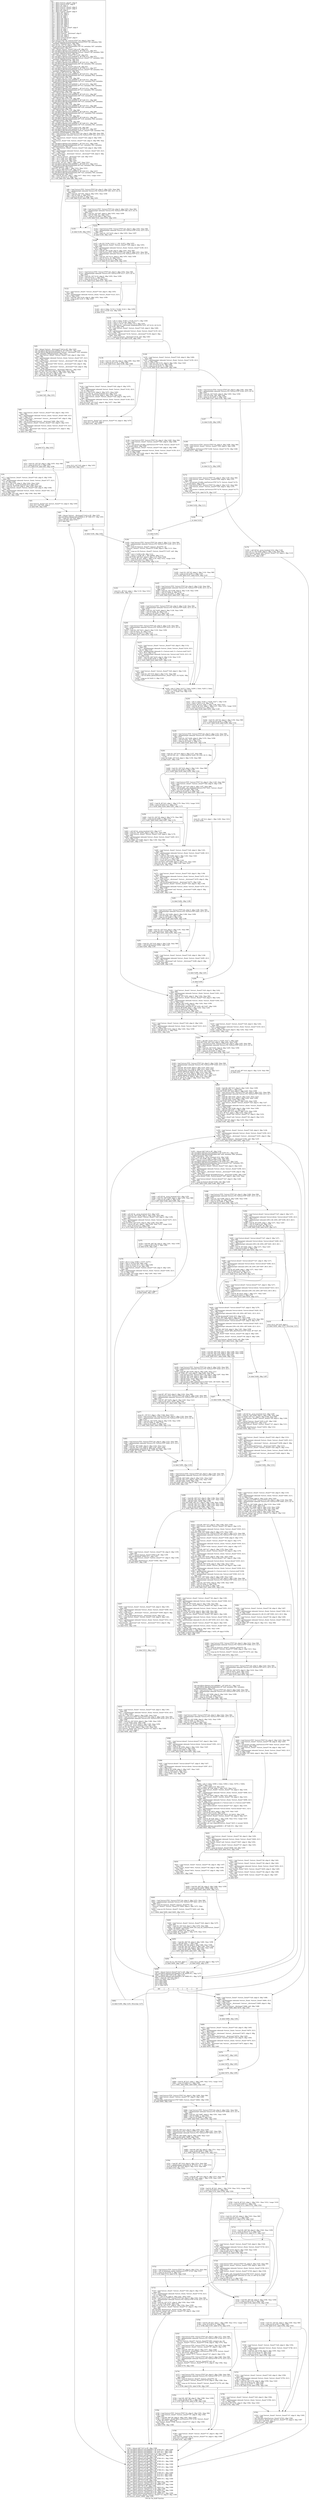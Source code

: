 digraph "CFG for 'fts_build' function" {
	label="CFG for 'fts_build' function";

	Node0x240db00 [shape=record,label="{%2:\l  %3 = alloca %struct._ftsent*, align 8\l  %4 = alloca %struct.FTS*, align 8\l  %5 = alloca i32, align 4\l  %6 = alloca %struct._ftsent*, align 8\l  %7 = alloca %struct._ftsent*, align 8\l  %8 = alloca i64, align 8\l  %9 = alloca %struct._ftsent*, align 8\l  %10 = alloca i8*, align 8\l  %11 = alloca i32, align 4\l  %12 = alloca i8, align 1\l  %13 = alloca i8, align 1\l  %14 = alloca i64, align 8\l  %15 = alloca i64, align 8\l  %16 = alloca i64, align 8\l  %17 = alloca i64, align 8\l  %18 = alloca i8*, align 8\l  %19 = alloca i32, align 4\l  %20 = alloca %struct._ftsent*, align 8\l  %21 = alloca i8, align 1\l  %22 = alloca i8, align 1\l  %23 = alloca i64, align 8\l  %24 = alloca %struct.__dirstream*, align 8\l  %25 = alloca i32, align 4\l  %26 = alloca i64, align 8\l  %27 = alloca %struct.dirent*, align 8\l  %28 = alloca i8, align 1\l  store %struct.FTS* %0, %struct.FTS** %4, align 8, !tbaa !964\l  call void @llvm.dbg.declare(metadata %struct.FTS** %4, metadata !926,\l... metadata !DIExpression()), !dbg !968\l  store i32 %1, i32* %5, align 4, !tbaa !969\l  call void @llvm.dbg.declare(metadata i32* %5, metadata !927, metadata\l... !DIExpression()), !dbg !971\l  %29 = bitcast %struct._ftsent** %6 to i8*, !dbg !972\l  call void @llvm.lifetime.start.p0i8(i64 8, i8* %29) #11, !dbg !972\l  call void @llvm.dbg.declare(metadata %struct._ftsent** %6, metadata !928,\l... metadata !DIExpression()), !dbg !973\l  %30 = bitcast %struct._ftsent** %7 to i8*, !dbg !972\l  call void @llvm.lifetime.start.p0i8(i64 8, i8* %30) #11, !dbg !972\l  call void @llvm.dbg.declare(metadata %struct._ftsent** %7, metadata !929,\l... metadata !DIExpression()), !dbg !974\l  %31 = bitcast i64* %8 to i8*, !dbg !975\l  call void @llvm.lifetime.start.p0i8(i64 8, i8* %31) #11, !dbg !975\l  call void @llvm.dbg.declare(metadata i64* %8, metadata !930, metadata\l... !DIExpression()), !dbg !976\l  %32 = bitcast %struct._ftsent** %9 to i8*, !dbg !977\l  call void @llvm.lifetime.start.p0i8(i64 8, i8* %32) #11, !dbg !977\l  call void @llvm.dbg.declare(metadata %struct._ftsent** %9, metadata !931,\l... metadata !DIExpression()), !dbg !978\l  %33 = bitcast i8** %10 to i8*, !dbg !979\l  call void @llvm.lifetime.start.p0i8(i64 8, i8* %33) #11, !dbg !979\l  call void @llvm.dbg.declare(metadata i8** %10, metadata !932, metadata\l... !DIExpression()), !dbg !980\l  %34 = bitcast i32* %11 to i8*, !dbg !981\l  call void @llvm.lifetime.start.p0i8(i64 4, i8* %34) #11, !dbg !981\l  call void @llvm.dbg.declare(metadata i32* %11, metadata !933, metadata\l... !DIExpression()), !dbg !982\l  call void @llvm.lifetime.start.p0i8(i64 1, i8* %12) #11, !dbg !983\l  call void @llvm.dbg.declare(metadata i8* %12, metadata !934, metadata\l... !DIExpression()), !dbg !984\l  call void @llvm.lifetime.start.p0i8(i64 1, i8* %13) #11, !dbg !985\l  call void @llvm.dbg.declare(metadata i8* %13, metadata !935, metadata\l... !DIExpression()), !dbg !986\l  %35 = bitcast i64* %14 to i8*, !dbg !987\l  call void @llvm.lifetime.start.p0i8(i64 8, i8* %35) #11, !dbg !987\l  call void @llvm.dbg.declare(metadata i64* %14, metadata !936, metadata\l... !DIExpression()), !dbg !988\l  %36 = bitcast i64* %15 to i8*, !dbg !989\l  call void @llvm.lifetime.start.p0i8(i64 8, i8* %36) #11, !dbg !989\l  call void @llvm.dbg.declare(metadata i64* %15, metadata !937, metadata\l... !DIExpression()), !dbg !990\l  %37 = bitcast i64* %16 to i8*, !dbg !989\l  call void @llvm.lifetime.start.p0i8(i64 8, i8* %37) #11, !dbg !989\l  call void @llvm.dbg.declare(metadata i64* %16, metadata !938, metadata\l... !DIExpression()), !dbg !991\l  %38 = bitcast i64* %17 to i8*, !dbg !989\l  call void @llvm.lifetime.start.p0i8(i64 8, i8* %38) #11, !dbg !989\l  call void @llvm.dbg.declare(metadata i64* %17, metadata !939, metadata\l... !DIExpression()), !dbg !992\l  %39 = bitcast i8** %18 to i8*, !dbg !993\l  call void @llvm.lifetime.start.p0i8(i64 8, i8* %39) #11, !dbg !993\l  call void @llvm.dbg.declare(metadata i8** %18, metadata !940, metadata\l... !DIExpression()), !dbg !994\l  %40 = bitcast i32* %19 to i8*, !dbg !995\l  call void @llvm.lifetime.start.p0i8(i64 4, i8* %40) #11, !dbg !995\l  call void @llvm.dbg.declare(metadata i32* %19, metadata !941, metadata\l... !DIExpression()), !dbg !996\l  %41 = bitcast %struct._ftsent** %20 to i8*, !dbg !997\l  call void @llvm.lifetime.start.p0i8(i64 8, i8* %41) #11, !dbg !997\l  call void @llvm.dbg.declare(metadata %struct._ftsent** %20, metadata !942,\l... metadata !DIExpression()), !dbg !998\l  %42 = load %struct.FTS*, %struct.FTS** %4, align 8, !dbg !999, !tbaa !964\l  %43 = getelementptr inbounds %struct.FTS, %struct.FTS* %42, i32 0, i32 0,\l... !dbg !1000\l  %44 = load %struct._ftsent*, %struct._ftsent** %43, align 8, !dbg !1000,\l... !tbaa !1001\l  store %struct._ftsent* %44, %struct._ftsent** %20, align 8, !dbg !998, !tbaa\l... !964\l  call void @llvm.lifetime.start.p0i8(i64 1, i8* %21) #11, !dbg !1006\l  call void @llvm.dbg.declare(metadata i8* %21, metadata !943, metadata\l... !DIExpression()), !dbg !1007\l  %45 = load %struct._ftsent*, %struct._ftsent** %20, align 8, !dbg !1008,\l... !tbaa !964\l  %46 = getelementptr inbounds %struct._ftsent, %struct._ftsent* %45, i32 0,\l... i32 3, !dbg !1009\l  %47 = load %struct.__dirstream*, %struct.__dirstream** %46, align 8, !dbg\l... !1009, !tbaa !964\l  %48 = icmp ne %struct.__dirstream* %47, null, !dbg !1010\l  %49 = xor i1 %48, true, !dbg !1010\l  %50 = xor i1 %49, true, !dbg !1011\l  %51 = zext i1 %50 to i8, !dbg !1007\l  store i8 %51, i8* %21, align 1, !dbg !1007, !tbaa !1012\l  call void @llvm.lifetime.start.p0i8(i64 1, i8* %22) #11, !dbg !1013\l  call void @llvm.dbg.declare(metadata i8* %22, metadata !944, metadata\l... !DIExpression()), !dbg !1014\l  store i8 0, i8* %22, align 1, !dbg !1014, !tbaa !1012\l  %52 = bitcast i64* %23 to i8*, !dbg !1015\l  call void @llvm.lifetime.start.p0i8(i64 8, i8* %52) #11, !dbg !1015\l  call void @llvm.dbg.declare(metadata i64* %23, metadata !945, metadata\l... !DIExpression()), !dbg !1016\l  %53 = load i8, i8* %21, align 1, !dbg !1017, !tbaa !1012, !range !1018\l  %54 = trunc i8 %53 to i1, !dbg !1017\l  br i1 %54, label %55, label %89, !dbg !1019\l|{<s0>T|<s1>F}}"];
	Node0x240db00:s0 -> Node0x240e0a0;
	Node0x240db00:s1 -> Node0x240e3c0;
	Node0x240e0a0 [shape=record,label="{%55:\l\l  %56 = bitcast %struct.__dirstream** %24 to i8*, !dbg !1020\l  call void @llvm.lifetime.start.p0i8(i64 8, i8* %56) #11, !dbg !1020\l  call void @llvm.dbg.declare(metadata %struct.__dirstream** %24, metadata\l... !946, metadata !DIExpression()), !dbg !1021\l  %57 = load %struct._ftsent*, %struct._ftsent** %20, align 8, !dbg !1022,\l... !tbaa !964\l  %58 = getelementptr inbounds %struct._ftsent, %struct._ftsent* %57, i32 0,\l... i32 3, !dbg !1023\l  %59 = load %struct.__dirstream*, %struct.__dirstream** %58, align 8, !dbg\l... !1023, !tbaa !964\l  store %struct.__dirstream* %59, %struct.__dirstream** %24, align 8, !dbg\l... !1021, !tbaa !964\l  %60 = load %struct.__dirstream*, %struct.__dirstream** %24, align 8, !dbg\l... !1024, !tbaa !964\l  %61 = call i32 @dirfd(%struct.__dirstream* %60) #11, !dbg !1025\l  store i32 %61, i32* %19, align 4, !dbg !1026, !tbaa !969\l  %62 = load i32, i32* %19, align 4, !dbg !1027, !tbaa !969\l  %63 = icmp slt i32 %62, 0, !dbg !1029\l  br i1 %63, label %64, label %84, !dbg !1030\l|{<s0>T|<s1>F}}"];
	Node0x240e0a0:s0 -> Node0x240e0f0;
	Node0x240e0a0:s1 -> Node0x240e2d0;
	Node0x240e0f0 [shape=record,label="{%64:\l\l  br label %65, !dbg !1031\l}"];
	Node0x240e0f0 -> Node0x240e140;
	Node0x240e140 [shape=record,label="{%65:\l\l  %66 = load %struct._ftsent*, %struct._ftsent** %20, align 8, !dbg !1033,\l... !tbaa !964\l  %67 = getelementptr inbounds %struct._ftsent, %struct._ftsent* %66, i32 0,\l... i32 3, !dbg !1033\l  %68 = load %struct.__dirstream*, %struct.__dirstream** %67, align 8, !dbg\l... !1033, !tbaa !964\l  %69 = call i32 @closedir(%struct.__dirstream* %68), !dbg !1033\l  %70 = load %struct._ftsent*, %struct._ftsent** %20, align 8, !dbg !1033,\l... !tbaa !964\l  %71 = getelementptr inbounds %struct._ftsent, %struct._ftsent* %70, i32 0,\l... i32 3, !dbg !1033\l  store %struct.__dirstream* null, %struct.__dirstream** %71, align 8, !dbg\l... !1033, !tbaa !964\l  br label %72, !dbg !1033\l}"];
	Node0x240e140 -> Node0x240e190;
	Node0x240e190 [shape=record,label="{%72:\l\l  br label %73, !dbg !1033\l}"];
	Node0x240e190 -> Node0x240e1e0;
	Node0x240e1e0 [shape=record,label="{%73:\l\l  %74 = load i32, i32* %5, align 4, !dbg !1035, !tbaa !969\l  %75 = icmp eq i32 %74, 3, !dbg !1037\l  br i1 %75, label %76, label %83, !dbg !1038\l|{<s0>T|<s1>F}}"];
	Node0x240e1e0:s0 -> Node0x240e230;
	Node0x240e1e0:s1 -> Node0x240e280;
	Node0x240e230 [shape=record,label="{%76:\l\l  %77 = load %struct._ftsent*, %struct._ftsent** %20, align 8, !dbg !1039,\l... !tbaa !964\l  %78 = getelementptr inbounds %struct._ftsent, %struct._ftsent* %77, i32 0,\l... i32 15, !dbg !1041\l  store i16 4, i16* %78, align 8, !dbg !1042, !tbaa !1043\l  %79 = call i32* @__errno_location() #14, !dbg !1045\l  %80 = load i32, i32* %79, align 4, !dbg !1045, !tbaa !969\l  %81 = load %struct._ftsent*, %struct._ftsent** %20, align 8, !dbg !1046,\l... !tbaa !964\l  %82 = getelementptr inbounds %struct._ftsent, %struct._ftsent* %81, i32 0,\l... i32 8, !dbg !1047\l  store i32 %80, i32* %82, align 8, !dbg !1048, !tbaa !969\l  br label %83, !dbg !1049\l}"];
	Node0x240e230 -> Node0x240e280;
	Node0x240e280 [shape=record,label="{%83:\l\l  store %struct._ftsent* null, %struct._ftsent** %3, align 8, !dbg !1050\l  store i32 1, i32* %25, align 4\l  br label %85, !dbg !1050\l}"];
	Node0x240e280 -> Node0x240e320;
	Node0x240e2d0 [shape=record,label="{%84:\l\l  store i32 0, i32* %25, align 4, !dbg !1051\l  br label %85, !dbg !1051\l}"];
	Node0x240e2d0 -> Node0x240e320;
	Node0x240e320 [shape=record,label="{%85:\l\l  %86 = bitcast %struct.__dirstream** %24 to i8*, !dbg !1051\l  call void @llvm.lifetime.end.p0i8(i64 8, i8* %86) #11, !dbg !1051\l  %87 = load i32, i32* %25, align 4\l  switch i32 %87, label %791 [\l    i32 0, label %88\l  ]\l|{<s0>def|<s1>0}}"];
	Node0x240e320:s0 -> Node0x2411110;
	Node0x240e320:s1 -> Node0x240e370;
	Node0x240e370 [shape=record,label="{%88:\l\l  br label %184, !dbg !1052\l}"];
	Node0x240e370 -> Node0x240eaf0;
	Node0x240e3c0 [shape=record,label="{%89:\l\l  %90 = load %struct.FTS*, %struct.FTS** %4, align 8, !dbg !1053, !tbaa !964\l  %91 = getelementptr inbounds %struct.FTS, %struct.FTS* %90, i32 0, i32 10,\l... !dbg !1053\l  %92 = load i32, i32* %91, align 8, !dbg !1053, !tbaa !1056\l  %93 = and i32 %92, 4, !dbg !1053\l  %94 = icmp ne i32 %93, 0, !dbg !1053\l  br i1 %94, label %105, label %95, !dbg !1053\l|{<s0>T|<s1>F}}"];
	Node0x240e3c0:s0 -> Node0x240e4b0;
	Node0x240e3c0:s1 -> Node0x240e410;
	Node0x240e410 [shape=record,label="{%95:\l\l  %96 = load %struct.FTS*, %struct.FTS** %4, align 8, !dbg !1053, !tbaa !964\l  %97 = getelementptr inbounds %struct.FTS, %struct.FTS* %96, i32 0, i32 10,\l... !dbg !1053\l  %98 = load i32, i32* %97, align 8, !dbg !1053, !tbaa !1056\l  %99 = and i32 %98, 512, !dbg !1053\l  %100 = icmp ne i32 %99, 0, !dbg !1053\l  br i1 %100, label %101, label %105, !dbg !1053\l|{<s0>T|<s1>F}}"];
	Node0x240e410:s0 -> Node0x240e460;
	Node0x240e410:s1 -> Node0x240e4b0;
	Node0x240e460 [shape=record,label="{%101:\l\l  %102 = load %struct.FTS*, %struct.FTS** %4, align 8, !dbg !1053, !tbaa !964\l  %103 = getelementptr inbounds %struct.FTS, %struct.FTS* %102, i32 0, i32 6,\l... !dbg !1053\l  %104 = load i32, i32* %103, align 4, !dbg !1053, !tbaa !1057\l  br label %106, !dbg !1053\l}"];
	Node0x240e460 -> Node0x240e500;
	Node0x240e4b0 [shape=record,label="{%105:\l\l  br label %106, !dbg !1053\l}"];
	Node0x240e4b0 -> Node0x240e500;
	Node0x240e500 [shape=record,label="{%106:\l\l  %107 = phi i32 [ %104, %101 ], [ -100, %105 ], !dbg !1053\l  %108 = load %struct._ftsent*, %struct._ftsent** %20, align 8, !dbg !1053,\l... !tbaa !964\l  %109 = getelementptr inbounds %struct._ftsent, %struct._ftsent* %108, i32 0,\l... i32 6, !dbg !1053\l  %110 = load i8*, i8** %109, align 8, !dbg !1053, !tbaa !964\l  %111 = load %struct.FTS*, %struct.FTS** %4, align 8, !dbg !1053, !tbaa !964\l  %112 = getelementptr inbounds %struct.FTS, %struct.FTS* %111, i32 0, i32 10,\l... !dbg !1053\l  %113 = load i32, i32* %112, align 8, !dbg !1053, !tbaa !1056\l  %114 = and i32 %113, 16, !dbg !1053\l  %115 = icmp ne i32 %114, 0, !dbg !1053\l  br i1 %115, label %116, label %130, !dbg !1053\l|{<s0>T|<s1>F}}"];
	Node0x240e500:s0 -> Node0x240e550;
	Node0x240e500:s1 -> Node0x240e640;
	Node0x240e550 [shape=record,label="{%116:\l\l  %117 = load %struct.FTS*, %struct.FTS** %4, align 8, !dbg !1053, !tbaa !964\l  %118 = getelementptr inbounds %struct.FTS, %struct.FTS* %117, i32 0, i32 10,\l... !dbg !1053\l  %119 = load i32, i32* %118, align 8, !dbg !1053, !tbaa !1056\l  %120 = and i32 %119, 1, !dbg !1053\l  %121 = icmp ne i32 %120, 0, !dbg !1053\l  br i1 %121, label %122, label %127, !dbg !1053\l|{<s0>T|<s1>F}}"];
	Node0x240e550:s0 -> Node0x240e5a0;
	Node0x240e550:s1 -> Node0x240e5f0;
	Node0x240e5a0 [shape=record,label="{%122:\l\l  %123 = load %struct._ftsent*, %struct._ftsent** %20, align 8, !dbg !1053,\l... !tbaa !964\l  %124 = getelementptr inbounds %struct._ftsent, %struct._ftsent* %123, i32 0,\l... i32 12, !dbg !1053\l  %125 = load i64, i64* %124, align 8, !dbg !1053, !tbaa !1058\l  %126 = icmp eq i64 %125, 0, !dbg !1053\l  br label %127\l}"];
	Node0x240e5a0 -> Node0x240e5f0;
	Node0x240e5f0 [shape=record,label="{%127:\l\l  %128 = phi i1 [ false, %116 ], [ %126, %122 ], !dbg !1059\l  %129 = xor i1 %128, true, !dbg !1053\l  br label %130\l}"];
	Node0x240e5f0 -> Node0x240e640;
	Node0x240e640 [shape=record,label="{%130:\l\l  %131 = phi i1 [ false, %106 ], [ %129, %127 ], !dbg !1059\l  %132 = zext i1 %131 to i64, !dbg !1053\l  %133 = select i1 %131, i32 131072, i32 0, !dbg !1053\l  %134 = call %struct.__dirstream* @opendirat(i32 %107, i8* %110, i32 %133,\l... i32* %19), !dbg !1053\l  %135 = load %struct._ftsent*, %struct._ftsent** %20, align 8, !dbg !1060,\l... !tbaa !964\l  %136 = getelementptr inbounds %struct._ftsent, %struct._ftsent* %135, i32 0,\l... i32 3, !dbg !1061\l  store %struct.__dirstream* %134, %struct.__dirstream** %136, align 8, !dbg\l... !1062, !tbaa !964\l  %137 = icmp eq %struct.__dirstream* %134, null, !dbg !1063\l  br i1 %137, label %138, label %149, !dbg !1064\l|{<s0>T|<s1>F}}"];
	Node0x240e640:s0 -> Node0x240e690;
	Node0x240e640:s1 -> Node0x240e780;
	Node0x240e690 [shape=record,label="{%138:\l\l  %139 = load i32, i32* %5, align 4, !dbg !1065, !tbaa !969\l  %140 = icmp eq i32 %139, 3, !dbg !1068\l  br i1 %140, label %141, label %148, !dbg !1069\l|{<s0>T|<s1>F}}"];
	Node0x240e690:s0 -> Node0x240e6e0;
	Node0x240e690:s1 -> Node0x240e730;
	Node0x240e6e0 [shape=record,label="{%141:\l\l  %142 = load %struct._ftsent*, %struct._ftsent** %20, align 8, !dbg !1070,\l... !tbaa !964\l  %143 = getelementptr inbounds %struct._ftsent, %struct._ftsent* %142, i32 0,\l... i32 15, !dbg !1072\l  store i16 4, i16* %143, align 8, !dbg !1073, !tbaa !1043\l  %144 = call i32* @__errno_location() #14, !dbg !1074\l  %145 = load i32, i32* %144, align 4, !dbg !1074, !tbaa !969\l  %146 = load %struct._ftsent*, %struct._ftsent** %20, align 8, !dbg !1075,\l... !tbaa !964\l  %147 = getelementptr inbounds %struct._ftsent, %struct._ftsent* %146, i32 0,\l... i32 8, !dbg !1076\l  store i32 %145, i32* %147, align 8, !dbg !1077, !tbaa !969\l  br label %148, !dbg !1078\l}"];
	Node0x240e6e0 -> Node0x240e730;
	Node0x240e730 [shape=record,label="{%148:\l\l  store %struct._ftsent* null, %struct._ftsent** %3, align 8, !dbg !1079\l  store i32 1, i32* %25, align 4\l  br label %791, !dbg !1079\l}"];
	Node0x240e730 -> Node0x2411110;
	Node0x240e780 [shape=record,label="{%149:\l\l  %150 = load %struct._ftsent*, %struct._ftsent** %20, align 8, !dbg !1080,\l... !tbaa !964\l  %151 = getelementptr inbounds %struct._ftsent, %struct._ftsent* %150, i32 0,\l... i32 15, !dbg !1082\l  %152 = load i16, i16* %151, align 8, !dbg !1082, !tbaa !1043\l  %153 = zext i16 %152 to i32, !dbg !1080\l  %154 = icmp eq i32 %153, 11, !dbg !1083\l  br i1 %154, label %155, label %161, !dbg !1084\l|{<s0>T|<s1>F}}"];
	Node0x240e780:s0 -> Node0x240e7d0;
	Node0x240e780:s1 -> Node0x240e820;
	Node0x240e7d0 [shape=record,label="{%155:\l\l  %156 = load %struct.FTS*, %struct.FTS** %4, align 8, !dbg !1085, !tbaa !964\l  %157 = load %struct._ftsent*, %struct._ftsent** %20, align 8, !dbg !1086,\l... !tbaa !964\l  %158 = call zeroext i16 @fts_stat(%struct.FTS* %156, %struct._ftsent* %157,\l... i1 zeroext false), !dbg !1087\l  %159 = load %struct._ftsent*, %struct._ftsent** %20, align 8, !dbg !1088,\l... !tbaa !964\l  %160 = getelementptr inbounds %struct._ftsent, %struct._ftsent* %159, i32 0,\l... i32 15, !dbg !1089\l  store i16 %158, i16* %160, align 8, !dbg !1090, !tbaa !1043\l  br label %183, !dbg !1088\l}"];
	Node0x240e7d0 -> Node0x240eaa0;
	Node0x240e820 [shape=record,label="{%161:\l\l  %162 = load %struct.FTS*, %struct.FTS** %4, align 8, !dbg !1091, !tbaa !964\l  %163 = getelementptr inbounds %struct.FTS, %struct.FTS* %162, i32 0, i32 10,\l... !dbg !1093\l  %164 = load i32, i32* %163, align 8, !dbg !1093, !tbaa !1056\l  %165 = and i32 %164, 256, !dbg !1094\l  %166 = icmp ne i32 %165, 0, !dbg !1094\l  br i1 %166, label %167, label %182, !dbg !1095\l|{<s0>T|<s1>F}}"];
	Node0x240e820:s0 -> Node0x240e870;
	Node0x240e820:s1 -> Node0x240ea50;
	Node0x240e870 [shape=record,label="{%167:\l\l  br label %168, !dbg !1096\l}"];
	Node0x240e870 -> Node0x240e8c0;
	Node0x240e8c0 [shape=record,label="{%168:\l\l  %169 = load %struct.FTS*, %struct.FTS** %4, align 8, !dbg !1098, !tbaa !964\l  %170 = load %struct._ftsent*, %struct._ftsent** %20, align 8, !dbg !1098,\l... !tbaa !964\l  call void @leave_dir(%struct.FTS* %169, %struct._ftsent* %170), !dbg !1098\l  br label %171, !dbg !1098\l}"];
	Node0x240e8c0 -> Node0x240e910;
	Node0x240e910 [shape=record,label="{%171:\l\l  br label %172, !dbg !1098\l}"];
	Node0x240e910 -> Node0x240e960;
	Node0x240e960 [shape=record,label="{%172:\l\l  %173 = load %struct.FTS*, %struct.FTS** %4, align 8, !dbg !1100, !tbaa !964\l  %174 = load %struct._ftsent*, %struct._ftsent** %20, align 8, !dbg !1101,\l... !tbaa !964\l  %175 = call zeroext i16 @fts_stat(%struct.FTS* %173, %struct._ftsent* %174,\l... i1 zeroext false), !dbg !1102\l  %176 = load %struct.FTS*, %struct.FTS** %4, align 8, !dbg !1103, !tbaa !964\l  %177 = load %struct._ftsent*, %struct._ftsent** %20, align 8, !dbg !1105,\l... !tbaa !964\l  %178 = call zeroext i1 @enter_dir(%struct.FTS* %176, %struct._ftsent* %177),\l... !dbg !1106\l  br i1 %178, label %181, label %179, !dbg !1107\l|{<s0>T|<s1>F}}"];
	Node0x240e960:s0 -> Node0x240ea00;
	Node0x240e960:s1 -> Node0x240e9b0;
	Node0x240e9b0 [shape=record,label="{%179:\l\l  %180 = call i32* @__errno_location() #14, !dbg !1108\l  store i32 12, i32* %180, align 4, !dbg !1108, !tbaa !969\l  store %struct._ftsent* null, %struct._ftsent** %3, align 8, !dbg !1110\l  store i32 1, i32* %25, align 4\l  br label %791, !dbg !1110\l}"];
	Node0x240e9b0 -> Node0x2411110;
	Node0x240ea00 [shape=record,label="{%181:\l\l  br label %182, !dbg !1111\l}"];
	Node0x240ea00 -> Node0x240ea50;
	Node0x240ea50 [shape=record,label="{%182:\l\l  br label %183\l}"];
	Node0x240ea50 -> Node0x240eaa0;
	Node0x240eaa0 [shape=record,label="{%183:\l\l  br label %184\l}"];
	Node0x240eaa0 -> Node0x240eaf0;
	Node0x240eaf0 [shape=record,label="{%184:\l\l  %185 = load %struct.FTS*, %struct.FTS** %4, align 8, !dbg !1112, !tbaa !964\l  %186 = getelementptr inbounds %struct.FTS, %struct.FTS* %185, i32 0, i32 9,\l... !dbg !1113\l  %187 = load i32 (%struct._ftsent**, %struct._ftsent**)*, i32\l... (%struct._ftsent**, %struct._ftsent**)** %186, align 8, !dbg !1113, !tbaa\l... !1114\l  %188 = icmp ne i32 (%struct._ftsent**, %struct._ftsent**)* %187, null, !dbg\l... !1112\l  %189 = zext i1 %188 to i64, !dbg !1112\l  %190 = select i1 %188, i64 -1, i64 100000, !dbg !1112\l  store i64 %190, i64* %23, align 8, !dbg !1115, !tbaa !1058\l  %191 = load i8, i8* %21, align 1, !dbg !1116, !tbaa !1012, !range !1018\l  %192 = trunc i8 %191 to i1, !dbg !1116\l  br i1 %192, label %193, label %194, !dbg !1118\l|{<s0>T|<s1>F}}"];
	Node0x240eaf0:s0 -> Node0x240eb40;
	Node0x240eaf0:s1 -> Node0x240eb90;
	Node0x240eb40 [shape=record,label="{%193:\l\l  store i8 1, i8* %12, align 1, !dbg !1119, !tbaa !1012\l  br label %300, !dbg !1121\l}"];
	Node0x240eb40 -> Node0x240f3b0;
	Node0x240eb90 [shape=record,label="{%194:\l\l  %195 = load i32, i32* %5, align 4, !dbg !1122, !tbaa !969\l  %196 = icmp ne i32 %195, 2, !dbg !1124\l  br i1 %196, label %197, label %230, !dbg !1125\l|{<s0>T|<s1>F}}"];
	Node0x240eb90:s0 -> Node0x240ebe0;
	Node0x240eb90:s1 -> Node0x240edc0;
	Node0x240ebe0 [shape=record,label="{%197:\l\l  %198 = load %struct.FTS*, %struct.FTS** %4, align 8, !dbg !1126, !tbaa !964\l  %199 = getelementptr inbounds %struct.FTS, %struct.FTS* %198, i32 0, i32 10,\l... !dbg !1126\l  %200 = load i32, i32* %199, align 8, !dbg !1126, !tbaa !1056\l  %201 = and i32 %200, 8, !dbg !1126\l  %202 = icmp ne i32 %201, 0, !dbg !1126\l  br i1 %202, label %203, label %227, !dbg !1127\l|{<s0>T|<s1>F}}"];
	Node0x240ebe0:s0 -> Node0x240ec30;
	Node0x240ebe0:s1 -> Node0x240ed70;
	Node0x240ec30 [shape=record,label="{%203:\l\l  %204 = load %struct.FTS*, %struct.FTS** %4, align 8, !dbg !1128, !tbaa !964\l  %205 = getelementptr inbounds %struct.FTS, %struct.FTS* %204, i32 0, i32 10,\l... !dbg !1128\l  %206 = load i32, i32* %205, align 8, !dbg !1128, !tbaa !1056\l  %207 = and i32 %206, 16, !dbg !1128\l  %208 = icmp ne i32 %207, 0, !dbg !1128\l  br i1 %208, label %209, label %227, !dbg !1129\l|{<s0>T|<s1>F}}"];
	Node0x240ec30:s0 -> Node0x240ec80;
	Node0x240ec30:s1 -> Node0x240ed70;
	Node0x240ec80 [shape=record,label="{%209:\l\l  %210 = load %struct.FTS*, %struct.FTS** %4, align 8, !dbg !1130, !tbaa !964\l  %211 = getelementptr inbounds %struct.FTS, %struct.FTS* %210, i32 0, i32 10,\l... !dbg !1130\l  %212 = load i32, i32* %211, align 8, !dbg !1130, !tbaa !1056\l  %213 = and i32 %212, 32, !dbg !1130\l  %214 = icmp ne i32 %213, 0, !dbg !1130\l  br i1 %214, label %227, label %215, !dbg !1131\l|{<s0>T|<s1>F}}"];
	Node0x240ec80:s0 -> Node0x240ed70;
	Node0x240ec80:s1 -> Node0x240ecd0;
	Node0x240ecd0 [shape=record,label="{%215:\l\l  %216 = load %struct._ftsent*, %struct._ftsent** %20, align 8, !dbg !1132,\l... !tbaa !964\l  %217 = getelementptr inbounds %struct._ftsent, %struct._ftsent* %216, i32 0,\l... i32 18, !dbg !1133\l  %218 = getelementptr inbounds [1 x %struct.stat], [1 x %struct.stat]* %217,\l... i32 0, i32 0, !dbg !1134\l  %219 = getelementptr inbounds %struct.stat, %struct.stat* %218, i32 0, i32\l... 2, !dbg !1134\l  %220 = load i64, i64* %219, align 8, !dbg !1134, !tbaa !1135\l  %221 = icmp eq i64 %220, 2, !dbg !1138\l  br i1 %221, label %222, label %227, !dbg !1139\l|{<s0>T|<s1>F}}"];
	Node0x240ecd0:s0 -> Node0x240ed20;
	Node0x240ecd0:s1 -> Node0x240ed70;
	Node0x240ed20 [shape=record,label="{%222:\l\l  %223 = load %struct._ftsent*, %struct._ftsent** %20, align 8, !dbg !1140,\l... !tbaa !964\l  %224 = load i32, i32* %19, align 4, !dbg !1141, !tbaa !969\l  %225 = call i32 @leaf_optimization(%struct._ftsent* %223, i32 %224), !dbg\l... !1142\l  %226 = icmp ne i32 %225, 0, !dbg !1143\l  br label %227\l}"];
	Node0x240ed20 -> Node0x240ed70;
	Node0x240ed70 [shape=record,label="{%227:\l\l  %228 = phi i1 [ false, %215 ], [ false, %209 ], [ false, %203 ], [ false,\l... %197 ], [ %226, %222 ], !dbg !1144\l  %229 = xor i1 %228, true, !dbg !1145\l  br label %230\l}"];
	Node0x240ed70 -> Node0x240edc0;
	Node0x240edc0 [shape=record,label="{%230:\l\l  %231 = phi i1 [ false, %194 ], [ %229, %227 ], !dbg !1144\l  %232 = zext i1 %231 to i8, !dbg !1146\l  store i8 %232, i8* %12, align 1, !dbg !1146, !tbaa !1012\l  %233 = load i8, i8* %12, align 1, !dbg !1147, !tbaa !1012, !range !1018\l  %234 = trunc i8 %233 to i1, !dbg !1147\l  br i1 %234, label %238, label %235, !dbg !1149\l|{<s0>T|<s1>F}}"];
	Node0x240edc0:s0 -> Node0x240ee60;
	Node0x240edc0:s1 -> Node0x240ee10;
	Node0x240ee10 [shape=record,label="{%235:\l\l  %236 = load i32, i32* %5, align 4, !dbg !1150, !tbaa !969\l  %237 = icmp eq i32 %236, 3, !dbg !1151\l  br i1 %237, label %238, label %299, !dbg !1152\l|{<s0>T|<s1>F}}"];
	Node0x240ee10:s0 -> Node0x240ee60;
	Node0x240ee10:s1 -> Node0x240f360;
	Node0x240ee60 [shape=record,label="{%238:\l\l  %239 = load %struct.FTS*, %struct.FTS** %4, align 8, !dbg !1153, !tbaa !964\l  %240 = getelementptr inbounds %struct.FTS, %struct.FTS* %239, i32 0, i32 10,\l... !dbg !1153\l  %241 = load i32, i32* %240, align 8, !dbg !1153, !tbaa !1056\l  %242 = and i32 %241, 512, !dbg !1153\l  %243 = icmp ne i32 %242, 0, !dbg !1153\l  br i1 %243, label %244, label %247, !dbg !1156\l|{<s0>T|<s1>F}}"];
	Node0x240ee60:s0 -> Node0x240eeb0;
	Node0x240ee60:s1 -> Node0x240ef00;
	Node0x240eeb0 [shape=record,label="{%244:\l\l  %245 = load i32, i32* %19, align 4, !dbg !1157, !tbaa !969\l  %246 = call i32 (i32, i32, ...) @rpl_fcntl(i32 %245, i32 1030, i32 3), !dbg\l... !1158\l  store i32 %246, i32* %19, align 4, !dbg !1159, !tbaa !969\l  br label %247, !dbg !1160\l}"];
	Node0x240eeb0 -> Node0x240ef00;
	Node0x240ef00 [shape=record,label="{%247:\l\l  %248 = load i32, i32* %19, align 4, !dbg !1161, !tbaa !969\l  %249 = icmp slt i32 %248, 0, !dbg !1163\l  br i1 %249, label %256, label %250, !dbg !1164\l|{<s0>T|<s1>F}}"];
	Node0x240ef00:s0 -> Node0x240efa0;
	Node0x240ef00:s1 -> Node0x240ef50;
	Node0x240ef50 [shape=record,label="{%250:\l\l  %251 = load %struct.FTS*, %struct.FTS** %4, align 8, !dbg !1165, !tbaa !964\l  %252 = load %struct._ftsent*, %struct._ftsent** %20, align 8, !dbg !1166,\l... !tbaa !964\l  %253 = load i32, i32* %19, align 4, !dbg !1167, !tbaa !969\l  %254 = call i32 @fts_safe_changedir(%struct.FTS* %251, %struct._ftsent*\l... %252, i32 %253, i8* null), !dbg !1168\l  %255 = icmp ne i32 %254, 0, !dbg !1168\l  br i1 %255, label %256, label %297, !dbg !1169\l|{<s0>T|<s1>F}}"];
	Node0x240ef50:s0 -> Node0x240efa0;
	Node0x240ef50:s1 -> Node0x240f2c0;
	Node0x240efa0 [shape=record,label="{%256:\l\l  %257 = load i8, i8* %12, align 1, !dbg !1170, !tbaa !1012, !range !1018\l  %258 = trunc i8 %257 to i1, !dbg !1170\l  br i1 %258, label %259, label %267, !dbg !1173\l|{<s0>T|<s1>F}}"];
	Node0x240efa0:s0 -> Node0x240eff0;
	Node0x240efa0:s1 -> Node0x240f090;
	Node0x240eff0 [shape=record,label="{%259:\l\l  %260 = load i32, i32* %5, align 4, !dbg !1174, !tbaa !969\l  %261 = icmp eq i32 %260, 3, !dbg !1175\l  br i1 %261, label %262, label %267, !dbg !1176\l|{<s0>T|<s1>F}}"];
	Node0x240eff0:s0 -> Node0x240f040;
	Node0x240eff0:s1 -> Node0x240f090;
	Node0x240f040 [shape=record,label="{%262:\l\l  %263 = call i32* @__errno_location() #14, !dbg !1177\l  %264 = load i32, i32* %263, align 4, !dbg !1177, !tbaa !969\l  %265 = load %struct._ftsent*, %struct._ftsent** %20, align 8, !dbg !1178,\l... !tbaa !964\l  %266 = getelementptr inbounds %struct._ftsent, %struct._ftsent* %265, i32 0,\l... i32 8, !dbg !1179\l  store i32 %264, i32* %266, align 8, !dbg !1180, !tbaa !969\l  br label %267, !dbg !1178\l}"];
	Node0x240f040 -> Node0x240f090;
	Node0x240f090 [shape=record,label="{%267:\l\l  %268 = load %struct._ftsent*, %struct._ftsent** %20, align 8, !dbg !1181,\l... !tbaa !964\l  %269 = getelementptr inbounds %struct._ftsent, %struct._ftsent* %268, i32 0,\l... i32 16, !dbg !1182\l  %270 = load i16, i16* %269, align 2, !dbg !1183, !tbaa !1043\l  %271 = zext i16 %270 to i32, !dbg !1183\l  %272 = or i32 %271, 1, !dbg !1183\l  %273 = trunc i32 %272 to i16, !dbg !1183\l  store i16 %273, i16* %269, align 2, !dbg !1183, !tbaa !1043\l  store i8 0, i8* %12, align 1, !dbg !1184, !tbaa !1012\l  br label %274, !dbg !1185\l}"];
	Node0x240f090 -> Node0x240f0e0;
	Node0x240f0e0 [shape=record,label="{%274:\l\l  %275 = load %struct._ftsent*, %struct._ftsent** %20, align 8, !dbg !1186,\l... !tbaa !964\l  %276 = getelementptr inbounds %struct._ftsent, %struct._ftsent* %275, i32 0,\l... i32 3, !dbg !1186\l  %277 = load %struct.__dirstream*, %struct.__dirstream** %276, align 8, !dbg\l... !1186, !tbaa !964\l  %278 = call i32 @closedir(%struct.__dirstream* %277), !dbg !1186\l  %279 = load %struct._ftsent*, %struct._ftsent** %20, align 8, !dbg !1186,\l... !tbaa !964\l  %280 = getelementptr inbounds %struct._ftsent, %struct._ftsent* %279, i32 0,\l... i32 3, !dbg !1186\l  store %struct.__dirstream* null, %struct.__dirstream** %280, align 8, !dbg\l... !1186, !tbaa !964\l  br label %281, !dbg !1186\l}"];
	Node0x240f0e0 -> Node0x240f130;
	Node0x240f130 [shape=record,label="{%281:\l\l  br label %282, !dbg !1186\l}"];
	Node0x240f130 -> Node0x240f180;
	Node0x240f180 [shape=record,label="{%282:\l\l  %283 = load %struct.FTS*, %struct.FTS** %4, align 8, !dbg !1188, !tbaa !964\l  %284 = getelementptr inbounds %struct.FTS, %struct.FTS* %283, i32 0, i32 10,\l... !dbg !1188\l  %285 = load i32, i32* %284, align 8, !dbg !1188, !tbaa !1056\l  %286 = and i32 %285, 512, !dbg !1188\l  %287 = icmp ne i32 %286, 0, !dbg !1188\l  br i1 %287, label %288, label %294, !dbg !1190\l|{<s0>T|<s1>F}}"];
	Node0x240f180:s0 -> Node0x240f1d0;
	Node0x240f180:s1 -> Node0x240f270;
	Node0x240f1d0 [shape=record,label="{%288:\l\l  %289 = load i32, i32* %19, align 4, !dbg !1191, !tbaa !969\l  %290 = icmp sle i32 0, %289, !dbg !1192\l  br i1 %290, label %291, label %294, !dbg !1193\l|{<s0>T|<s1>F}}"];
	Node0x240f1d0:s0 -> Node0x240f220;
	Node0x240f1d0:s1 -> Node0x240f270;
	Node0x240f220 [shape=record,label="{%291:\l\l  %292 = load i32, i32* %19, align 4, !dbg !1194, !tbaa !969\l  %293 = call i32 @close(i32 %292), !dbg !1195\l  br label %294, !dbg !1195\l}"];
	Node0x240f220 -> Node0x240f270;
	Node0x240f270 [shape=record,label="{%294:\l\l  %295 = load %struct._ftsent*, %struct._ftsent** %20, align 8, !dbg !1196,\l... !tbaa !964\l  %296 = getelementptr inbounds %struct._ftsent, %struct._ftsent* %295, i32 0,\l... i32 3, !dbg !1197\l  store %struct.__dirstream* null, %struct.__dirstream** %296, align 8, !dbg\l... !1198, !tbaa !964\l  br label %298, !dbg !1199\l}"];
	Node0x240f270 -> Node0x240f310;
	Node0x240f2c0 [shape=record,label="{%297:\l\l  store i8 1, i8* %12, align 1, !dbg !1200, !tbaa !1012\l  br label %298\l}"];
	Node0x240f2c0 -> Node0x240f310;
	Node0x240f310 [shape=record,label="{%298:\l\l  br label %299, !dbg !1201\l}"];
	Node0x240f310 -> Node0x240f360;
	Node0x240f360 [shape=record,label="{%299:\l\l  br label %300\l}"];
	Node0x240f360 -> Node0x240f3b0;
	Node0x240f3b0 [shape=record,label="{%300:\l\l  %301 = load %struct._ftsent*, %struct._ftsent** %20, align 8, !dbg !1202,\l... !tbaa !964\l  %302 = getelementptr inbounds %struct._ftsent, %struct._ftsent* %301, i32 0,\l... i32 7, !dbg !1202\l  %303 = load i8*, i8** %302, align 8, !dbg !1202, !tbaa !964\l  %304 = load %struct._ftsent*, %struct._ftsent** %20, align 8, !dbg !1202,\l... !tbaa !964\l  %305 = getelementptr inbounds %struct._ftsent, %struct._ftsent* %304, i32 0,\l... i32 10, !dbg !1202\l  %306 = load i64, i64* %305, align 8, !dbg !1202, !tbaa !1058\l  %307 = sub i64 %306, 1, !dbg !1202\l  %308 = getelementptr inbounds i8, i8* %303, i64 %307, !dbg !1202\l  %309 = load i8, i8* %308, align 1, !dbg !1202, !tbaa !1203\l  %310 = sext i8 %309 to i32, !dbg !1202\l  %311 = icmp eq i32 %310, 47, !dbg !1202\l  br i1 %311, label %312, label %317, !dbg !1202\l|{<s0>T|<s1>F}}"];
	Node0x240f3b0:s0 -> Node0x240f400;
	Node0x240f3b0:s1 -> Node0x240f450;
	Node0x240f400 [shape=record,label="{%312:\l\l  %313 = load %struct._ftsent*, %struct._ftsent** %20, align 8, !dbg !1202,\l... !tbaa !964\l  %314 = getelementptr inbounds %struct._ftsent, %struct._ftsent* %313, i32 0,\l... i32 10, !dbg !1202\l  %315 = load i64, i64* %314, align 8, !dbg !1202, !tbaa !1058\l  %316 = sub i64 %315, 1, !dbg !1202\l  br label %321, !dbg !1202\l}"];
	Node0x240f400 -> Node0x240f4a0;
	Node0x240f450 [shape=record,label="{%317:\l\l  %318 = load %struct._ftsent*, %struct._ftsent** %20, align 8, !dbg !1202,\l... !tbaa !964\l  %319 = getelementptr inbounds %struct._ftsent, %struct._ftsent* %318, i32 0,\l... i32 10, !dbg !1202\l  %320 = load i64, i64* %319, align 8, !dbg !1202, !tbaa !1058\l  br label %321, !dbg !1202\l}"];
	Node0x240f450 -> Node0x240f4a0;
	Node0x240f4a0 [shape=record,label="{%321:\l\l  %322 = phi i64 [ %316, %312 ], [ %320, %317 ], !dbg !1202\l  store i64 %322, i64* %15, align 8, !dbg !1204, !tbaa !1058\l  %323 = load %struct.FTS*, %struct.FTS** %4, align 8, !dbg !1205, !tbaa !964\l  %324 = getelementptr inbounds %struct.FTS, %struct.FTS* %323, i32 0, i32 10,\l... !dbg !1205\l  %325 = load i32, i32* %324, align 8, !dbg !1205, !tbaa !1056\l  %326 = and i32 %325, 4, !dbg !1205\l  %327 = icmp ne i32 %326, 0, !dbg !1205\l  br i1 %327, label %328, label %336, !dbg !1207\l|{<s0>T|<s1>F}}"];
	Node0x240f4a0:s0 -> Node0x240f4f0;
	Node0x240f4a0:s1 -> Node0x240f540;
	Node0x240f4f0 [shape=record,label="{%328:\l\l  %329 = load %struct.FTS*, %struct.FTS** %4, align 8, !dbg !1208, !tbaa !964\l  %330 = getelementptr inbounds %struct.FTS, %struct.FTS* %329, i32 0, i32 4,\l... !dbg !1210\l  %331 = load i8*, i8** %330, align 8, !dbg !1210, !tbaa !1211\l  %332 = load i64, i64* %15, align 8, !dbg !1212, !tbaa !1058\l  %333 = getelementptr inbounds i8, i8* %331, i64 %332, !dbg !1213\l  store i8* %333, i8** %18, align 8, !dbg !1214, !tbaa !964\l  %334 = load i8*, i8** %18, align 8, !dbg !1215, !tbaa !964\l  %335 = getelementptr inbounds i8, i8* %334, i32 1, !dbg !1215\l  store i8* %335, i8** %18, align 8, !dbg !1215, !tbaa !964\l  store i8 47, i8* %334, align 1, !dbg !1216, !tbaa !1203\l  br label %337, !dbg !1217\l}"];
	Node0x240f4f0 -> Node0x240f590;
	Node0x240f540 [shape=record,label="{%336:\l\l  store i8* null, i8** %18, align 8, !dbg !1218, !tbaa !964\l  br label %337\l}"];
	Node0x240f540 -> Node0x240f590;
	Node0x240f590 [shape=record,label="{%337:\l\l  %338 = load i64, i64* %15, align 8, !dbg !1220, !tbaa !1058\l  %339 = add i64 %338, 1, !dbg !1220\l  store i64 %339, i64* %15, align 8, !dbg !1220, !tbaa !1058\l  %340 = load %struct.FTS*, %struct.FTS** %4, align 8, !dbg !1221, !tbaa !964\l  %341 = getelementptr inbounds %struct.FTS, %struct.FTS* %340, i32 0, i32 7,\l... !dbg !1222\l  %342 = load i64, i64* %341, align 8, !dbg !1222, !tbaa !1223\l  %343 = load i64, i64* %15, align 8, !dbg !1224, !tbaa !1058\l  %344 = sub i64 %342, %343, !dbg !1225\l  store i64 %344, i64* %16, align 8, !dbg !1226, !tbaa !1058\l  %345 = load %struct._ftsent*, %struct._ftsent** %20, align 8, !dbg !1227,\l... !tbaa !964\l  %346 = getelementptr inbounds %struct._ftsent, %struct._ftsent* %345, i32 0,\l... i32 12, !dbg !1228\l  %347 = load i64, i64* %346, align 8, !dbg !1228, !tbaa !1058\l  %348 = add nsw i64 %347, 1, !dbg !1229\l  store i64 %348, i64* %14, align 8, !dbg !1230, !tbaa !1058\l  store i8 0, i8* %13, align 1, !dbg !1231, !tbaa !1012\l  store %struct._ftsent* null, %struct._ftsent** %7, align 8, !dbg !1232,\l... !tbaa !964\l  store %struct._ftsent* null, %struct._ftsent** %9, align 8, !dbg !1233,\l... !tbaa !964\l  store i64 0, i64* %8, align 8, !dbg !1234, !tbaa !1058\l  br label %349, !dbg !1235\l}"];
	Node0x240f590 -> Node0x240f5e0;
	Node0x240f5e0 [shape=record,label="{%349:\l\l  %350 = load %struct._ftsent*, %struct._ftsent** %20, align 8, !dbg !1236,\l... !tbaa !964\l  %351 = getelementptr inbounds %struct._ftsent, %struct._ftsent* %350, i32 0,\l... i32 3, !dbg !1237\l  %352 = load %struct.__dirstream*, %struct.__dirstream** %351, align 8, !dbg\l... !1237, !tbaa !964\l  %353 = icmp ne %struct.__dirstream* %352, null, !dbg !1235\l  br i1 %353, label %354, label %663, !dbg !1235\l|{<s0>T|<s1>F}}"];
	Node0x240f5e0:s0 -> Node0x240f630;
	Node0x240f5e0:s1 -> Node0x24106c0;
	Node0x240f630 [shape=record,label="{%354:\l\l  %355 = bitcast i64* %26 to i8*, !dbg !1238\l  call void @llvm.lifetime.start.p0i8(i64 8, i8* %355) #11, !dbg !1238\l  call void @llvm.dbg.declare(metadata i64* %26, metadata !949, metadata\l... !DIExpression()), !dbg !1239\l  %356 = call i32* @__errno_location() #14, !dbg !1240\l  store i32 0, i32* %356, align 4, !dbg !1240, !tbaa !969\l  %357 = bitcast %struct.dirent** %27 to i8*, !dbg !1241\l  call void @llvm.lifetime.start.p0i8(i64 8, i8* %357) #11, !dbg !1241\l  call void @llvm.dbg.declare(metadata %struct.dirent** %27, metadata !951,\l... metadata !DIExpression()), !dbg !1242\l  %358 = load %struct._ftsent*, %struct._ftsent** %20, align 8, !dbg !1243,\l... !tbaa !964\l  %359 = getelementptr inbounds %struct._ftsent, %struct._ftsent* %358, i32 0,\l... i32 3, !dbg !1244\l  %360 = load %struct.__dirstream*, %struct.__dirstream** %359, align 8, !dbg\l... !1244, !tbaa !964\l  %361 = call %struct.dirent* @readdir(%struct.__dirstream* %360), !dbg !1245\l  store %struct.dirent* %361, %struct.dirent** %27, align 8, !dbg !1242, !tbaa\l... !964\l  %362 = load %struct.dirent*, %struct.dirent** %27, align 8, !dbg !1246,\l... !tbaa !964\l  %363 = icmp eq %struct.dirent* %362, null, !dbg !1248\l  br i1 %363, label %364, label %386, !dbg !1249\l|{<s0>T|<s1>F}}"];
	Node0x240f630:s0 -> Node0x240f680;
	Node0x240f630:s1 -> Node0x240f810;
	Node0x240f680 [shape=record,label="{%364:\l\l  %365 = call i32* @__errno_location() #14, !dbg !1250\l  %366 = load i32, i32* %365, align 4, !dbg !1250, !tbaa !969\l  %367 = icmp ne i32 %366, 0, !dbg !1250\l  br i1 %367, label %368, label %385, !dbg !1253\l|{<s0>T|<s1>F}}"];
	Node0x240f680:s0 -> Node0x240f6d0;
	Node0x240f680:s1 -> Node0x240f7c0;
	Node0x240f6d0 [shape=record,label="{%368:\l\l  %369 = call i32* @__errno_location() #14, !dbg !1254\l  %370 = load i32, i32* %369, align 4, !dbg !1254, !tbaa !969\l  %371 = load %struct._ftsent*, %struct._ftsent** %20, align 8, !dbg !1256,\l... !tbaa !964\l  %372 = getelementptr inbounds %struct._ftsent, %struct._ftsent* %371, i32 0,\l... i32 8, !dbg !1257\l  store i32 %370, i32* %372, align 8, !dbg !1258, !tbaa !969\l  %373 = load i8, i8* %21, align 1, !dbg !1259, !tbaa !1012, !range !1018\l  %374 = trunc i8 %373 to i1, !dbg !1259\l  br i1 %374, label %378, label %375, !dbg !1260\l|{<s0>T|<s1>F}}"];
	Node0x240f6d0:s0 -> Node0x240f770;
	Node0x240f6d0:s1 -> Node0x240f720;
	Node0x240f720 [shape=record,label="{%375:\l\l  %376 = load i64, i64* %8, align 8, !dbg !1261, !tbaa !1058\l  %377 = icmp ne i64 %376, 0, !dbg !1260\l  br label %378, !dbg !1260\l}"];
	Node0x240f720 -> Node0x240f770;
	Node0x240f770 [shape=record,label="{%378:\l\l  %379 = phi i1 [ true, %368 ], [ %377, %375 ]\l  %380 = zext i1 %379 to i64, !dbg !1262\l  %381 = select i1 %379, i32 7, i32 4, !dbg !1262\l  %382 = trunc i32 %381 to i16, !dbg !1262\l  %383 = load %struct._ftsent*, %struct._ftsent** %20, align 8, !dbg !1263,\l... !tbaa !964\l  %384 = getelementptr inbounds %struct._ftsent, %struct._ftsent* %383, i32 0,\l... i32 15, !dbg !1264\l  store i16 %382, i16* %384, align 8, !dbg !1265, !tbaa !1043\l  br label %385, !dbg !1266\l}"];
	Node0x240f770 -> Node0x240f7c0;
	Node0x240f7c0 [shape=record,label="{%385:\l\l  store i32 9, i32* %25, align 4\l  br label %658, !dbg !1267\l}"];
	Node0x240f7c0 -> Node0x2410620;
	Node0x240f810 [shape=record,label="{%386:\l\l  %387 = load %struct.FTS*, %struct.FTS** %4, align 8, !dbg !1268, !tbaa !964\l  %388 = getelementptr inbounds %struct.FTS, %struct.FTS* %387, i32 0, i32 10,\l... !dbg !1268\l  %389 = load i32, i32* %388, align 8, !dbg !1268, !tbaa !1056\l  %390 = and i32 %389, 32, !dbg !1268\l  %391 = icmp ne i32 %390, 0, !dbg !1268\l  br i1 %391, label %419, label %392, !dbg !1270\l|{<s0>T|<s1>F}}"];
	Node0x240f810:s0 -> Node0x240f9f0;
	Node0x240f810:s1 -> Node0x240f860;
	Node0x240f860 [shape=record,label="{%392:\l\l  %393 = load %struct.dirent*, %struct.dirent** %27, align 8, !dbg !1271,\l... !tbaa !964\l  %394 = getelementptr inbounds %struct.dirent, %struct.dirent* %393, i32 0,\l... i32 4, !dbg !1271\l  %395 = getelementptr inbounds [256 x i8], [256 x i8]* %394, i64 0, i64 0,\l... !dbg !1271\l  %396 = load i8, i8* %395, align 1, !dbg !1271, !tbaa !1203\l  %397 = sext i8 %396 to i32, !dbg !1271\l  %398 = icmp eq i32 %397, 46, !dbg !1271\l  br i1 %398, label %399, label %419, !dbg !1271\l|{<s0>T|<s1>F}}"];
	Node0x240f860:s0 -> Node0x240f8b0;
	Node0x240f860:s1 -> Node0x240f9f0;
	Node0x240f8b0 [shape=record,label="{%399:\l\l  %400 = load %struct.dirent*, %struct.dirent** %27, align 8, !dbg !1271,\l... !tbaa !964\l  %401 = getelementptr inbounds %struct.dirent, %struct.dirent* %400, i32 0,\l... i32 4, !dbg !1271\l  %402 = getelementptr inbounds [256 x i8], [256 x i8]* %401, i64 0, i64 1,\l... !dbg !1271\l  %403 = load i8, i8* %402, align 1, !dbg !1271, !tbaa !1203\l  %404 = icmp ne i8 %403, 0, !dbg !1271\l  br i1 %404, label %405, label %418, !dbg !1271\l|{<s0>T|<s1>F}}"];
	Node0x240f8b0:s0 -> Node0x240f900;
	Node0x240f8b0:s1 -> Node0x240f9a0;
	Node0x240f900 [shape=record,label="{%405:\l\l  %406 = load %struct.dirent*, %struct.dirent** %27, align 8, !dbg !1271,\l... !tbaa !964\l  %407 = getelementptr inbounds %struct.dirent, %struct.dirent* %406, i32 0,\l... i32 4, !dbg !1271\l  %408 = getelementptr inbounds [256 x i8], [256 x i8]* %407, i64 0, i64 1,\l... !dbg !1271\l  %409 = load i8, i8* %408, align 1, !dbg !1271, !tbaa !1203\l  %410 = sext i8 %409 to i32, !dbg !1271\l  %411 = icmp eq i32 %410, 46, !dbg !1271\l  br i1 %411, label %412, label %419, !dbg !1271\l|{<s0>T|<s1>F}}"];
	Node0x240f900:s0 -> Node0x240f950;
	Node0x240f900:s1 -> Node0x240f9f0;
	Node0x240f950 [shape=record,label="{%412:\l\l  %413 = load %struct.dirent*, %struct.dirent** %27, align 8, !dbg !1271,\l... !tbaa !964\l  %414 = getelementptr inbounds %struct.dirent, %struct.dirent* %413, i32 0,\l... i32 4, !dbg !1271\l  %415 = getelementptr inbounds [256 x i8], [256 x i8]* %414, i64 0, i64 2,\l... !dbg !1271\l  %416 = load i8, i8* %415, align 1, !dbg !1271, !tbaa !1203\l  %417 = icmp ne i8 %416, 0, !dbg !1271\l  br i1 %417, label %419, label %418, !dbg !1272\l|{<s0>T|<s1>F}}"];
	Node0x240f950:s0 -> Node0x240f9f0;
	Node0x240f950:s1 -> Node0x240f9a0;
	Node0x240f9a0 [shape=record,label="{%418:\l\l  store i32 8, i32* %25, align 4\l  br label %658, !dbg !1273, !llvm.loop !1274\l}"];
	Node0x240f9a0 -> Node0x2410620;
	Node0x240f9f0 [shape=record,label="{%419:\l\l  %420 = load %struct.dirent*, %struct.dirent** %27, align 8, !dbg !1276,\l... !tbaa !964\l  %421 = getelementptr inbounds %struct.dirent, %struct.dirent* %420, i32 0,\l... i32 4, !dbg !1276\l  %422 = getelementptr inbounds [256 x i8], [256 x i8]* %421, i32 0, i32 0,\l... !dbg !1276\l  %423 = call i64 @strlen(i8* %422) #15, !dbg !1276\l  store i64 %423, i64* %26, align 8, !dbg !1277, !tbaa !1058\l  %424 = load %struct.FTS*, %struct.FTS** %4, align 8, !dbg !1278, !tbaa !964\l  %425 = load %struct.dirent*, %struct.dirent** %27, align 8, !dbg !1279,\l... !tbaa !964\l  %426 = getelementptr inbounds %struct.dirent, %struct.dirent* %425, i32 0,\l... i32 4, !dbg !1280\l  %427 = getelementptr inbounds [256 x i8], [256 x i8]* %426, i32 0, i32 0,\l... !dbg !1279\l  %428 = load i64, i64* %26, align 8, !dbg !1281, !tbaa !1058\l  %429 = call %struct._ftsent* @fts_alloc(%struct.FTS* %424, i8* %427, i64\l... %428), !dbg !1282\l  store %struct._ftsent* %429, %struct._ftsent** %6, align 8, !dbg !1283,\l... !tbaa !964\l  %430 = load %struct._ftsent*, %struct._ftsent** %6, align 8, !dbg !1284,\l... !tbaa !964\l  %431 = icmp ne %struct._ftsent* %430, null, !dbg !1284\l  br i1 %431, label %433, label %432, !dbg !1286\l|{<s0>T|<s1>F}}"];
	Node0x240f9f0:s0 -> Node0x240fa90;
	Node0x240f9f0:s1 -> Node0x240fa40;
	Node0x240fa40 [shape=record,label="{%432:\l\l  br label %448, !dbg !1287\l}"];
	Node0x240fa40 -> Node0x240fb80;
	Node0x240fa90 [shape=record,label="{%433:\l\l  %434 = load i64, i64* %26, align 8, !dbg !1288, !tbaa !1058\l  %435 = load i64, i64* %16, align 8, !dbg !1290, !tbaa !1058\l  %436 = icmp uge i64 %434, %435, !dbg !1291\l  br i1 %436, label %437, label %496, !dbg !1292\l|{<s0>T|<s1>F}}"];
	Node0x240fa90:s0 -> Node0x240fae0;
	Node0x240fa90:s1 -> Node0x240fe50;
	Node0x240fae0 [shape=record,label="{%437:\l\l  %438 = load %struct.FTS*, %struct.FTS** %4, align 8, !dbg !1293, !tbaa !964\l  %439 = getelementptr inbounds %struct.FTS, %struct.FTS* %438, i32 0, i32 4,\l... !dbg !1295\l  %440 = load i8*, i8** %439, align 8, !dbg !1295, !tbaa !1211\l  store i8* %440, i8** %10, align 8, !dbg !1296, !tbaa !964\l  %441 = load %struct.FTS*, %struct.FTS** %4, align 8, !dbg !1297, !tbaa !964\l  %442 = load i64, i64* %26, align 8, !dbg !1299, !tbaa !1058\l  %443 = load i64, i64* %15, align 8, !dbg !1300, !tbaa !1058\l  %444 = add i64 %442, %443, !dbg !1301\l  %445 = add i64 %444, 1, !dbg !1302\l  %446 = call zeroext i1 @fts_palloc(%struct.FTS* %441, i64 %445), !dbg !1303\l  br i1 %446, label %471, label %447, !dbg !1304\l|{<s0>T|<s1>F}}"];
	Node0x240fae0:s0 -> Node0x240fcc0;
	Node0x240fae0:s1 -> Node0x240fb30;
	Node0x240fb30 [shape=record,label="{%447:\l\l  br label %448, !dbg !1305\l}"];
	Node0x240fb30 -> Node0x240fb80;
	Node0x240fb80 [shape=record,label="{%448:\l\l  %449 = call i32* @__errno_location() #14, !dbg !1306\l  %450 = load i32, i32* %449, align 4, !dbg !1306, !tbaa !969\l  store i32 %450, i32* %11, align 4, !dbg !1308, !tbaa !969\l  %451 = load %struct._ftsent*, %struct._ftsent** %6, align 8, !dbg !1309,\l... !tbaa !964\l  %452 = bitcast %struct._ftsent* %451 to i8*, !dbg !1309\l  call void @free(i8* %452) #11, !dbg !1310\l  %453 = load %struct._ftsent*, %struct._ftsent** %7, align 8, !dbg !1311,\l... !tbaa !964\l  call void @fts_lfree(%struct._ftsent* %453), !dbg !1312\l  br label %454, !dbg !1313\l}"];
	Node0x240fb80 -> Node0x240fbd0;
	Node0x240fbd0 [shape=record,label="{%454:\l\l  %455 = load %struct._ftsent*, %struct._ftsent** %20, align 8, !dbg !1314,\l... !tbaa !964\l  %456 = getelementptr inbounds %struct._ftsent, %struct._ftsent* %455, i32 0,\l... i32 3, !dbg !1314\l  %457 = load %struct.__dirstream*, %struct.__dirstream** %456, align 8, !dbg\l... !1314, !tbaa !964\l  %458 = call i32 @closedir(%struct.__dirstream* %457), !dbg !1314\l  %459 = load %struct._ftsent*, %struct._ftsent** %20, align 8, !dbg !1314,\l... !tbaa !964\l  %460 = getelementptr inbounds %struct._ftsent, %struct._ftsent* %459, i32 0,\l... i32 3, !dbg !1314\l  store %struct.__dirstream* null, %struct.__dirstream** %460, align 8, !dbg\l... !1314, !tbaa !964\l  br label %461, !dbg !1314\l}"];
	Node0x240fbd0 -> Node0x240fc20;
	Node0x240fc20 [shape=record,label="{%461:\l\l  br label %462, !dbg !1314\l}"];
	Node0x240fc20 -> Node0x240fc70;
	Node0x240fc70 [shape=record,label="{%462:\l\l  %463 = load %struct._ftsent*, %struct._ftsent** %20, align 8, !dbg !1316,\l... !tbaa !964\l  %464 = getelementptr inbounds %struct._ftsent, %struct._ftsent* %463, i32 0,\l... i32 15, !dbg !1317\l  store i16 7, i16* %464, align 8, !dbg !1318, !tbaa !1043\l  %465 = load %struct.FTS*, %struct.FTS** %4, align 8, !dbg !1319, !tbaa !964\l  %466 = getelementptr inbounds %struct.FTS, %struct.FTS* %465, i32 0, i32 10,\l... !dbg !1319\l  %467 = load i32, i32* %466, align 8, !dbg !1319, !tbaa !1056\l  %468 = or i32 %467, 8192, !dbg !1319\l  store i32 %468, i32* %466, align 8, !dbg !1319, !tbaa !1056\l  %469 = load i32, i32* %11, align 4, !dbg !1320, !tbaa !969\l  %470 = call i32* @__errno_location() #14, !dbg !1320\l  store i32 %469, i32* %470, align 4, !dbg !1320, !tbaa !969\l  store %struct._ftsent* null, %struct._ftsent** %3, align 8, !dbg !1321\l  store i32 1, i32* %25, align 4\l  br label %658, !dbg !1321\l}"];
	Node0x240fc70 -> Node0x2410620;
	Node0x240fcc0 [shape=record,label="{%471:\l\l  %472 = load i8*, i8** %10, align 8, !dbg !1322, !tbaa !964\l  %473 = load %struct.FTS*, %struct.FTS** %4, align 8, !dbg !1324, !tbaa !964\l  %474 = getelementptr inbounds %struct.FTS, %struct.FTS* %473, i32 0, i32 4,\l... !dbg !1325\l  %475 = load i8*, i8** %474, align 8, !dbg !1325, !tbaa !1211\l  %476 = icmp ne i8* %472, %475, !dbg !1326\l  br i1 %476, label %477, label %490, !dbg !1327\l|{<s0>T|<s1>F}}"];
	Node0x240fcc0:s0 -> Node0x240fd10;
	Node0x240fcc0:s1 -> Node0x240fe00;
	Node0x240fd10 [shape=record,label="{%477:\l\l  store i8 1, i8* %13, align 1, !dbg !1328, !tbaa !1012\l  %478 = load %struct.FTS*, %struct.FTS** %4, align 8, !dbg !1330, !tbaa !964\l  %479 = getelementptr inbounds %struct.FTS, %struct.FTS* %478, i32 0, i32 10,\l... !dbg !1330\l  %480 = load i32, i32* %479, align 8, !dbg !1330, !tbaa !1056\l  %481 = and i32 %480, 4, !dbg !1330\l  %482 = icmp ne i32 %481, 0, !dbg !1330\l  br i1 %482, label %483, label %489, !dbg !1332\l|{<s0>T|<s1>F}}"];
	Node0x240fd10:s0 -> Node0x240fd60;
	Node0x240fd10:s1 -> Node0x240fdb0;
	Node0x240fd60 [shape=record,label="{%483:\l\l  %484 = load %struct.FTS*, %struct.FTS** %4, align 8, !dbg !1333, !tbaa !964\l  %485 = getelementptr inbounds %struct.FTS, %struct.FTS* %484, i32 0, i32 4,\l... !dbg !1334\l  %486 = load i8*, i8** %485, align 8, !dbg !1334, !tbaa !1211\l  %487 = load i64, i64* %15, align 8, !dbg !1335, !tbaa !1058\l  %488 = getelementptr inbounds i8, i8* %486, i64 %487, !dbg !1336\l  store i8* %488, i8** %18, align 8, !dbg !1337, !tbaa !964\l  br label %489, !dbg !1338\l}"];
	Node0x240fd60 -> Node0x240fdb0;
	Node0x240fdb0 [shape=record,label="{%489:\l\l  br label %490, !dbg !1339\l}"];
	Node0x240fdb0 -> Node0x240fe00;
	Node0x240fe00 [shape=record,label="{%490:\l\l  %491 = load %struct.FTS*, %struct.FTS** %4, align 8, !dbg !1340, !tbaa !964\l  %492 = getelementptr inbounds %struct.FTS, %struct.FTS* %491, i32 0, i32 7,\l... !dbg !1341\l  %493 = load i64, i64* %492, align 8, !dbg !1341, !tbaa !1223\l  %494 = load i64, i64* %15, align 8, !dbg !1342, !tbaa !1058\l  %495 = sub i64 %493, %494, !dbg !1343\l  store i64 %495, i64* %16, align 8, !dbg !1344, !tbaa !1058\l  br label %496, !dbg !1345\l}"];
	Node0x240fe00 -> Node0x240fe50;
	Node0x240fe50 [shape=record,label="{%496:\l\l  %497 = load i64, i64* %15, align 8, !dbg !1346, !tbaa !1058\l  %498 = load i64, i64* %26, align 8, !dbg !1347, !tbaa !1058\l  %499 = add i64 %497, %498, !dbg !1348\l  store i64 %499, i64* %17, align 8, !dbg !1349, !tbaa !1058\l  %500 = load i64, i64* %17, align 8, !dbg !1350, !tbaa !1058\l  %501 = load i64, i64* %15, align 8, !dbg !1352, !tbaa !1058\l  %502 = icmp ult i64 %500, %501, !dbg !1353\l  br i1 %502, label %503, label %523, !dbg !1354\l|{<s0>T|<s1>F}}"];
	Node0x240fe50:s0 -> Node0x240fea0;
	Node0x240fe50:s1 -> Node0x240ffe0;
	Node0x240fea0 [shape=record,label="{%503:\l\l  %504 = load %struct._ftsent*, %struct._ftsent** %6, align 8, !dbg !1355,\l... !tbaa !964\l  %505 = bitcast %struct._ftsent* %504 to i8*, !dbg !1355\l  call void @free(i8* %505) #11, !dbg !1357\l  %506 = load %struct._ftsent*, %struct._ftsent** %7, align 8, !dbg !1358,\l... !tbaa !964\l  call void @fts_lfree(%struct._ftsent* %506), !dbg !1359\l  br label %507, !dbg !1360\l}"];
	Node0x240fea0 -> Node0x240fef0;
	Node0x240fef0 [shape=record,label="{%507:\l\l  %508 = load %struct._ftsent*, %struct._ftsent** %20, align 8, !dbg !1361,\l... !tbaa !964\l  %509 = getelementptr inbounds %struct._ftsent, %struct._ftsent* %508, i32 0,\l... i32 3, !dbg !1361\l  %510 = load %struct.__dirstream*, %struct.__dirstream** %509, align 8, !dbg\l... !1361, !tbaa !964\l  %511 = call i32 @closedir(%struct.__dirstream* %510), !dbg !1361\l  %512 = load %struct._ftsent*, %struct._ftsent** %20, align 8, !dbg !1361,\l... !tbaa !964\l  %513 = getelementptr inbounds %struct._ftsent, %struct._ftsent* %512, i32 0,\l... i32 3, !dbg !1361\l  store %struct.__dirstream* null, %struct.__dirstream** %513, align 8, !dbg\l... !1361, !tbaa !964\l  br label %514, !dbg !1361\l}"];
	Node0x240fef0 -> Node0x240ff40;
	Node0x240ff40 [shape=record,label="{%514:\l\l  br label %515, !dbg !1361\l}"];
	Node0x240ff40 -> Node0x240ff90;
	Node0x240ff90 [shape=record,label="{%515:\l\l  %516 = load %struct._ftsent*, %struct._ftsent** %20, align 8, !dbg !1363,\l... !tbaa !964\l  %517 = getelementptr inbounds %struct._ftsent, %struct._ftsent* %516, i32 0,\l... i32 15, !dbg !1364\l  store i16 7, i16* %517, align 8, !dbg !1365, !tbaa !1043\l  %518 = load %struct.FTS*, %struct.FTS** %4, align 8, !dbg !1366, !tbaa !964\l  %519 = getelementptr inbounds %struct.FTS, %struct.FTS* %518, i32 0, i32 10,\l... !dbg !1366\l  %520 = load i32, i32* %519, align 8, !dbg !1366, !tbaa !1056\l  %521 = or i32 %520, 8192, !dbg !1366\l  store i32 %521, i32* %519, align 8, !dbg !1366, !tbaa !1056\l  %522 = call i32* @__errno_location() #14, !dbg !1367\l  store i32 36, i32* %522, align 4, !dbg !1367, !tbaa !969\l  store %struct._ftsent* null, %struct._ftsent** %3, align 8, !dbg !1368\l  store i32 1, i32* %25, align 4\l  br label %658, !dbg !1368\l}"];
	Node0x240ff90 -> Node0x2410620;
	Node0x240ffe0 [shape=record,label="{%523:\l\l  %524 = load i64, i64* %14, align 8, !dbg !1369, !tbaa !1058\l  %525 = load %struct._ftsent*, %struct._ftsent** %6, align 8, !dbg !1370,\l... !tbaa !964\l  %526 = getelementptr inbounds %struct._ftsent, %struct._ftsent* %525, i32 0,\l... i32 12, !dbg !1371\l  store i64 %524, i64* %526, align 8, !dbg !1372, !tbaa !1058\l  %527 = load %struct.FTS*, %struct.FTS** %4, align 8, !dbg !1373, !tbaa !964\l  %528 = getelementptr inbounds %struct.FTS, %struct.FTS* %527, i32 0, i32 0,\l... !dbg !1374\l  %529 = load %struct._ftsent*, %struct._ftsent** %528, align 8, !dbg !1374,\l... !tbaa !1001\l  %530 = load %struct._ftsent*, %struct._ftsent** %6, align 8, !dbg !1375,\l... !tbaa !964\l  %531 = getelementptr inbounds %struct._ftsent, %struct._ftsent* %530, i32 0,\l... i32 1, !dbg !1376\l  store %struct._ftsent* %529, %struct._ftsent** %531, align 8, !dbg !1377,\l... !tbaa !964\l  %532 = load i64, i64* %17, align 8, !dbg !1378, !tbaa !1058\l  %533 = load %struct._ftsent*, %struct._ftsent** %6, align 8, !dbg !1379,\l... !tbaa !964\l  %534 = getelementptr inbounds %struct._ftsent, %struct._ftsent* %533, i32 0,\l... i32 10, !dbg !1380\l  store i64 %532, i64* %534, align 8, !dbg !1381, !tbaa !1058\l  %535 = load %struct.dirent*, %struct.dirent** %27, align 8, !dbg !1382,\l... !tbaa !964\l  %536 = getelementptr inbounds %struct.dirent, %struct.dirent* %535, i32 0,\l... i32 0, !dbg !1382\l  %537 = load i64, i64* %536, align 8, !dbg !1382, !tbaa !1383\l  %538 = load %struct._ftsent*, %struct._ftsent** %6, align 8, !dbg !1385,\l... !tbaa !964\l  %539 = getelementptr inbounds %struct._ftsent, %struct._ftsent* %538, i32 0,\l... i32 18, !dbg !1386\l  %540 = getelementptr inbounds [1 x %struct.stat], [1 x %struct.stat]* %539,\l... i32 0, i32 0, !dbg !1387\l  %541 = getelementptr inbounds %struct.stat, %struct.stat* %540, i32 0, i32\l... 1, !dbg !1387\l  store i64 %537, i64* %541, align 8, !dbg !1388, !tbaa !1389\l  %542 = load %struct.FTS*, %struct.FTS** %4, align 8, !dbg !1390, !tbaa !964\l  %543 = getelementptr inbounds %struct.FTS, %struct.FTS* %542, i32 0, i32 10,\l... !dbg !1390\l  %544 = load i32, i32* %543, align 8, !dbg !1390, !tbaa !1056\l  %545 = and i32 %544, 4, !dbg !1390\l  %546 = icmp ne i32 %545, 0, !dbg !1390\l  br i1 %546, label %547, label %561, !dbg !1392\l|{<s0>T|<s1>F}}"];
	Node0x240ffe0:s0 -> Node0x2410030;
	Node0x240ffe0:s1 -> Node0x2410080;
	Node0x2410030 [shape=record,label="{%547:\l\l  %548 = load %struct._ftsent*, %struct._ftsent** %6, align 8, !dbg !1393,\l... !tbaa !964\l  %549 = getelementptr inbounds %struct._ftsent, %struct._ftsent* %548, i32 0,\l... i32 7, !dbg !1395\l  %550 = load i8*, i8** %549, align 8, !dbg !1395, !tbaa !964\l  %551 = load %struct._ftsent*, %struct._ftsent** %6, align 8, !dbg !1396,\l... !tbaa !964\l  %552 = getelementptr inbounds %struct._ftsent, %struct._ftsent* %551, i32 0,\l... i32 6, !dbg !1397\l  store i8* %550, i8** %552, align 8, !dbg !1398, !tbaa !964\l  %553 = load i8*, i8** %18, align 8, !dbg !1399, !tbaa !964\l  %554 = load %struct._ftsent*, %struct._ftsent** %6, align 8, !dbg !1400,\l... !tbaa !964\l  %555 = getelementptr inbounds %struct._ftsent, %struct._ftsent* %554, i32 0,\l... i32 19, !dbg !1401\l  %556 = getelementptr inbounds [0 x i8], [0 x i8]* %555, i32 0, i32 0, !dbg\l... !1402\l  %557 = load %struct._ftsent*, %struct._ftsent** %6, align 8, !dbg !1403,\l... !tbaa !964\l  %558 = getelementptr inbounds %struct._ftsent, %struct._ftsent* %557, i32 0,\l... i32 13, !dbg !1404\l  %559 = load i64, i64* %558, align 8, !dbg !1404, !tbaa !1058\l  %560 = add i64 %559, 1, !dbg !1405\l  call void @llvm.memmove.p0i8.p0i8.i64(i8* align 1 %553, i8* align 8 %556,\l... i64 %560, i1 false), !dbg !1402\l  br label %567, !dbg !1406\l}"];
	Node0x2410030 -> Node0x24100d0;
	Node0x2410080 [shape=record,label="{%561:\l\l  %562 = load %struct._ftsent*, %struct._ftsent** %6, align 8, !dbg !1407,\l... !tbaa !964\l  %563 = getelementptr inbounds %struct._ftsent, %struct._ftsent* %562, i32 0,\l... i32 19, !dbg !1408\l  %564 = getelementptr inbounds [0 x i8], [0 x i8]* %563, i32 0, i32 0, !dbg\l... !1407\l  %565 = load %struct._ftsent*, %struct._ftsent** %6, align 8, !dbg !1409,\l... !tbaa !964\l  %566 = getelementptr inbounds %struct._ftsent, %struct._ftsent* %565, i32 0,\l... i32 6, !dbg !1410\l  store i8* %564, i8** %566, align 8, !dbg !1411, !tbaa !964\l  br label %567\l}"];
	Node0x2410080 -> Node0x24100d0;
	Node0x24100d0 [shape=record,label="{%567:\l\l  %568 = load %struct.FTS*, %struct.FTS** %4, align 8, !dbg !1412, !tbaa !964\l  %569 = getelementptr inbounds %struct.FTS, %struct.FTS* %568, i32 0, i32 9,\l... !dbg !1413\l  %570 = load i32 (%struct._ftsent**, %struct._ftsent**)*, i32\l... (%struct._ftsent**, %struct._ftsent**)** %569, align 8, !dbg !1413, !tbaa\l... !1114\l  %571 = icmp eq i32 (%struct._ftsent**, %struct._ftsent**)* %570, null, !dbg\l... !1414\l  br i1 %571, label %578, label %572, !dbg !1415\l|{<s0>T|<s1>F}}"];
	Node0x24100d0:s0 -> Node0x2410170;
	Node0x24100d0:s1 -> Node0x2410120;
	Node0x2410120 [shape=record,label="{%572:\l\l  %573 = load %struct.FTS*, %struct.FTS** %4, align 8, !dbg !1416, !tbaa !964\l  %574 = getelementptr inbounds %struct.FTS, %struct.FTS* %573, i32 0, i32 10,\l... !dbg !1416\l  %575 = load i32, i32* %574, align 8, !dbg !1416, !tbaa !1056\l  %576 = and i32 %575, 1024, !dbg !1416\l  %577 = icmp ne i32 %576, 0, !dbg !1416\l  br i1 %577, label %578, label %619, !dbg !1417\l|{<s0>T|<s1>F}}"];
	Node0x2410120:s0 -> Node0x2410170;
	Node0x2410120:s1 -> Node0x2410300;
	Node0x2410170 [shape=record,label="{%578:\l\l  call void @llvm.lifetime.start.p0i8(i64 1, i8* %28) #11, !dbg !1418\l  call void @llvm.dbg.declare(metadata i8* %28, metadata !961, metadata\l... !DIExpression()), !dbg !1419\l  %579 = load %struct.FTS*, %struct.FTS** %4, align 8, !dbg !1420, !tbaa !964\l  %580 = getelementptr inbounds %struct.FTS, %struct.FTS* %579, i32 0, i32 10,\l... !dbg !1420\l  %581 = load i32, i32* %580, align 8, !dbg !1420, !tbaa !1056\l  %582 = and i32 %581, 16, !dbg !1420\l  %583 = icmp ne i32 %582, 0, !dbg !1420\l  br i1 %583, label %584, label %603, !dbg !1421\l|{<s0>T|<s1>F}}"];
	Node0x2410170:s0 -> Node0x24101c0;
	Node0x2410170:s1 -> Node0x24102b0;
	Node0x24101c0 [shape=record,label="{%584:\l\l  %585 = load %struct.FTS*, %struct.FTS** %4, align 8, !dbg !1422, !tbaa !964\l  %586 = getelementptr inbounds %struct.FTS, %struct.FTS* %585, i32 0, i32 10,\l... !dbg !1422\l  %587 = load i32, i32* %586, align 8, !dbg !1422, !tbaa !1056\l  %588 = and i32 %587, 8, !dbg !1422\l  %589 = icmp ne i32 %588, 0, !dbg !1422\l  br i1 %589, label %590, label %603, !dbg !1423\l|{<s0>T|<s1>F}}"];
	Node0x24101c0:s0 -> Node0x2410210;
	Node0x24101c0:s1 -> Node0x24102b0;
	Node0x2410210 [shape=record,label="{%590:\l\l  %591 = load %struct.dirent*, %struct.dirent** %27, align 8, !dbg !1424,\l... !tbaa !964\l  %592 = getelementptr inbounds %struct.dirent, %struct.dirent* %591, i32 0,\l... i32 3, !dbg !1424\l  %593 = load i8, i8* %592, align 2, !dbg !1424, !tbaa !1425\l  %594 = zext i8 %593 to i32, !dbg !1424\l  %595 = icmp ne i32 %594, 0, !dbg !1424\l  br i1 %595, label %596, label %603, !dbg !1426\l|{<s0>T|<s1>F}}"];
	Node0x2410210:s0 -> Node0x2410260;
	Node0x2410210:s1 -> Node0x24102b0;
	Node0x2410260 [shape=record,label="{%596:\l\l  %597 = load %struct.dirent*, %struct.dirent** %27, align 8, !dbg !1427,\l... !tbaa !964\l  %598 = getelementptr inbounds %struct.dirent, %struct.dirent* %597, i32 0,\l... i32 3, !dbg !1427\l  %599 = load i8, i8* %598, align 2, !dbg !1427, !tbaa !1425\l  %600 = zext i8 %599 to i32, !dbg !1427\l  %601 = icmp eq i32 %600, 4, !dbg !1427\l  %602 = xor i1 %601, true, !dbg !1428\l  br label %603\l}"];
	Node0x2410260 -> Node0x24102b0;
	Node0x24102b0 [shape=record,label="{%603:\l\l  %604 = phi i1 [ false, %590 ], [ false, %584 ], [ false, %578 ], [ %602,\l... %596 ], !dbg !1429\l  %605 = zext i1 %604 to i8, !dbg !1419\l  store i8 %605, i8* %28, align 1, !dbg !1419, !tbaa !1012\l  %606 = load %struct._ftsent*, %struct._ftsent** %6, align 8, !dbg !1430,\l... !tbaa !964\l  %607 = getelementptr inbounds %struct._ftsent, %struct._ftsent* %606, i32 0,\l... i32 15, !dbg !1431\l  store i16 11, i16* %607, align 8, !dbg !1432, !tbaa !1043\l  %608 = load %struct._ftsent*, %struct._ftsent** %6, align 8, !dbg !1433,\l... !tbaa !964\l  %609 = getelementptr inbounds %struct._ftsent, %struct._ftsent* %608, i32 0,\l... i32 18, !dbg !1434\l  %610 = getelementptr inbounds [1 x %struct.stat], [1 x %struct.stat]* %609,\l... i32 0, i32 0, !dbg !1433\l  %611 = load %struct.dirent*, %struct.dirent** %27, align 8, !dbg !1435,\l... !tbaa !964\l  %612 = getelementptr inbounds %struct.dirent, %struct.dirent* %611, i32 0,\l... i32 3, !dbg !1435\l  %613 = load i8, i8* %612, align 2, !dbg !1435, !tbaa !1425\l  %614 = zext i8 %613 to i32, !dbg !1435\l  call void @set_stat_type(%struct.stat* %610, i32 %614), !dbg !1436\l  %615 = load %struct._ftsent*, %struct._ftsent** %6, align 8, !dbg !1437,\l... !tbaa !964\l  %616 = load i8, i8* %28, align 1, !dbg !1438, !tbaa !1012, !range !1018\l  %617 = trunc i8 %616 to i1, !dbg !1438\l  %618 = xor i1 %617, true, !dbg !1439\l  call void @fts_set_stat_required(%struct._ftsent* %615, i1 zeroext %618),\l... !dbg !1440\l  call void @llvm.lifetime.end.p0i8(i64 1, i8* %28) #11, !dbg !1441\l  br label %625, !dbg !1442\l}"];
	Node0x24102b0 -> Node0x2410350;
	Node0x2410300 [shape=record,label="{%619:\l\l  %620 = load %struct.FTS*, %struct.FTS** %4, align 8, !dbg !1443, !tbaa !964\l  %621 = load %struct._ftsent*, %struct._ftsent** %6, align 8, !dbg !1445,\l... !tbaa !964\l  %622 = call zeroext i16 @fts_stat(%struct.FTS* %620, %struct._ftsent* %621,\l... i1 zeroext false), !dbg !1446\l  %623 = load %struct._ftsent*, %struct._ftsent** %6, align 8, !dbg !1447,\l... !tbaa !964\l  %624 = getelementptr inbounds %struct._ftsent, %struct._ftsent* %623, i32 0,\l... i32 15, !dbg !1448\l  store i16 %622, i16* %624, align 8, !dbg !1449, !tbaa !1043\l  br label %625\l}"];
	Node0x2410300 -> Node0x2410350;
	Node0x2410350 [shape=record,label="{%625:\l\l  %626 = load %struct._ftsent*, %struct._ftsent** %6, align 8, !dbg !1450,\l... !tbaa !964\l  %627 = getelementptr inbounds %struct._ftsent, %struct._ftsent* %626, i32 0,\l... i32 2, !dbg !1451\l  store %struct._ftsent* null, %struct._ftsent** %627, align 8, !dbg !1452,\l... !tbaa !964\l  %628 = load %struct._ftsent*, %struct._ftsent** %7, align 8, !dbg !1453,\l... !tbaa !964\l  %629 = icmp eq %struct._ftsent* %628, null, !dbg !1455\l  br i1 %629, label %630, label %632, !dbg !1456\l|{<s0>T|<s1>F}}"];
	Node0x2410350:s0 -> Node0x24103a0;
	Node0x2410350:s1 -> Node0x24103f0;
	Node0x24103a0 [shape=record,label="{%630:\l\l  %631 = load %struct._ftsent*, %struct._ftsent** %6, align 8, !dbg !1457,\l... !tbaa !964\l  store %struct._ftsent* %631, %struct._ftsent** %9, align 8, !dbg !1458,\l... !tbaa !964\l  store %struct._ftsent* %631, %struct._ftsent** %7, align 8, !dbg !1459,\l... !tbaa !964\l  br label %637, !dbg !1460\l}"];
	Node0x24103a0 -> Node0x2410440;
	Node0x24103f0 [shape=record,label="{%632:\l\l  %633 = load %struct._ftsent*, %struct._ftsent** %6, align 8, !dbg !1461,\l... !tbaa !964\l  %634 = load %struct._ftsent*, %struct._ftsent** %9, align 8, !dbg !1463,\l... !tbaa !964\l  %635 = getelementptr inbounds %struct._ftsent, %struct._ftsent* %634, i32 0,\l... i32 2, !dbg !1464\l  store %struct._ftsent* %633, %struct._ftsent** %635, align 8, !dbg !1465,\l... !tbaa !964\l  %636 = load %struct._ftsent*, %struct._ftsent** %6, align 8, !dbg !1466,\l... !tbaa !964\l  store %struct._ftsent* %636, %struct._ftsent** %9, align 8, !dbg !1467,\l... !tbaa !964\l  br label %637\l}"];
	Node0x24103f0 -> Node0x2410440;
	Node0x2410440 [shape=record,label="{%637:\l\l  %638 = load i64, i64* %8, align 8, !dbg !1468, !tbaa !1058\l  %639 = icmp eq i64 %638, 10000, !dbg !1470\l  br i1 %639, label %640, label %650, !dbg !1471\l|{<s0>T|<s1>F}}"];
	Node0x2410440:s0 -> Node0x2410490;
	Node0x2410440:s1 -> Node0x2410530;
	Node0x2410490 [shape=record,label="{%640:\l\l  %641 = load %struct.FTS*, %struct.FTS** %4, align 8, !dbg !1472, !tbaa !964\l  %642 = getelementptr inbounds %struct.FTS, %struct.FTS* %641, i32 0, i32 9,\l... !dbg !1473\l  %643 = load i32 (%struct._ftsent**, %struct._ftsent**)*, i32\l... (%struct._ftsent**, %struct._ftsent**)** %642, align 8, !dbg !1473, !tbaa\l... !1114\l  %644 = icmp ne i32 (%struct._ftsent**, %struct._ftsent**)* %643, null, !dbg\l... !1472\l  br i1 %644, label %650, label %645, !dbg !1474\l|{<s0>T|<s1>F}}"];
	Node0x2410490:s0 -> Node0x2410530;
	Node0x2410490:s1 -> Node0x24104e0;
	Node0x24104e0 [shape=record,label="{%645:\l\l  %646 = load %struct._ftsent*, %struct._ftsent** %20, align 8, !dbg !1475,\l... !tbaa !964\l  %647 = load i32, i32* %19, align 4, !dbg !1476, !tbaa !969\l  %648 = call zeroext i1 @dirent_inode_sort_may_be_useful(%struct._ftsent*\l... %646, i32 %647), !dbg !1477\l  %649 = zext i1 %648 to i8, !dbg !1478\l  store i8 %649, i8* %22, align 1, !dbg !1478, !tbaa !1012\l  br label %650, !dbg !1479\l}"];
	Node0x24104e0 -> Node0x2410530;
	Node0x2410530 [shape=record,label="{%650:\l\l  %651 = load i64, i64* %8, align 8, !dbg !1480, !tbaa !1058\l  %652 = add i64 %651, 1, !dbg !1480\l  store i64 %652, i64* %8, align 8, !dbg !1480, !tbaa !1058\l  %653 = load i64, i64* %23, align 8, !dbg !1481, !tbaa !1058\l  %654 = load i64, i64* %8, align 8, !dbg !1483, !tbaa !1058\l  %655 = icmp ule i64 %653, %654, !dbg !1484\l  br i1 %655, label %656, label %657, !dbg !1485\l|{<s0>T|<s1>F}}"];
	Node0x2410530:s0 -> Node0x2410580;
	Node0x2410530:s1 -> Node0x24105d0;
	Node0x2410580 [shape=record,label="{%656:\l\l  store i32 15, i32* %25, align 4\l  br label %658, !dbg !1486\l}"];
	Node0x2410580 -> Node0x2410620;
	Node0x24105d0 [shape=record,label="{%657:\l\l  store i32 0, i32* %25, align 4, !dbg !1275\l  br label %658, !dbg !1275\l}"];
	Node0x24105d0 -> Node0x2410620;
	Node0x2410620 [shape=record,label="{%658:\l\l  %659 = bitcast %struct.dirent** %27 to i8*, !dbg !1275\l  call void @llvm.lifetime.end.p0i8(i64 8, i8* %659) #11, !dbg !1275\l  %660 = bitcast i64* %26 to i8*, !dbg !1275\l  call void @llvm.lifetime.end.p0i8(i64 8, i8* %660) #11, !dbg !1275\l  %661 = load i32, i32* %25, align 4\l  switch i32 %661, label %791 [\l    i32 0, label %662\l    i32 9, label %663\l    i32 8, label %349\l    i32 15, label %679\l  ]\l|{<s0>def|<s1>0|<s2>9|<s3>8|<s4>15}}"];
	Node0x2410620:s0 -> Node0x2411110;
	Node0x2410620:s1 -> Node0x2410670;
	Node0x2410620:s2 -> Node0x24106c0;
	Node0x2410620:s3 -> Node0x240f5e0;
	Node0x2410620:s4 -> Node0x24108a0;
	Node0x2410670 [shape=record,label="{%662:\l\l  br label %349, !dbg !1235, !llvm.loop !1274\l}"];
	Node0x2410670 -> Node0x240f5e0;
	Node0x24106c0 [shape=record,label="{%663:\l\l  %664 = load %struct._ftsent*, %struct._ftsent** %20, align 8, !dbg !1488,\l... !tbaa !964\l  %665 = getelementptr inbounds %struct._ftsent, %struct._ftsent* %664, i32 0,\l... i32 3, !dbg !1490\l  %666 = load %struct.__dirstream*, %struct.__dirstream** %665, align 8, !dbg\l... !1490, !tbaa !964\l  %667 = icmp ne %struct.__dirstream* %666, null, !dbg !1488\l  br i1 %667, label %668, label %678, !dbg !1491\l|{<s0>T|<s1>F}}"];
	Node0x24106c0:s0 -> Node0x2410710;
	Node0x24106c0:s1 -> Node0x2410850;
	Node0x2410710 [shape=record,label="{%668:\l\l  br label %669, !dbg !1492\l}"];
	Node0x2410710 -> Node0x2410760;
	Node0x2410760 [shape=record,label="{%669:\l\l  %670 = load %struct._ftsent*, %struct._ftsent** %20, align 8, !dbg !1493,\l... !tbaa !964\l  %671 = getelementptr inbounds %struct._ftsent, %struct._ftsent* %670, i32 0,\l... i32 3, !dbg !1493\l  %672 = load %struct.__dirstream*, %struct.__dirstream** %671, align 8, !dbg\l... !1493, !tbaa !964\l  %673 = call i32 @closedir(%struct.__dirstream* %672), !dbg !1493\l  %674 = load %struct._ftsent*, %struct._ftsent** %20, align 8, !dbg !1493,\l... !tbaa !964\l  %675 = getelementptr inbounds %struct._ftsent, %struct._ftsent* %674, i32 0,\l... i32 3, !dbg !1493\l  store %struct.__dirstream* null, %struct.__dirstream** %675, align 8, !dbg\l... !1493, !tbaa !964\l  br label %676, !dbg !1493\l}"];
	Node0x2410760 -> Node0x24107b0;
	Node0x24107b0 [shape=record,label="{%676:\l\l  br label %677, !dbg !1493\l}"];
	Node0x24107b0 -> Node0x2410800;
	Node0x2410800 [shape=record,label="{%677:\l\l  br label %678, !dbg !1493\l}"];
	Node0x2410800 -> Node0x2410850;
	Node0x2410850 [shape=record,label="{%678:\l\l  br label %679, !dbg !1490\l}"];
	Node0x2410850 -> Node0x24108a0;
	Node0x24108a0 [shape=record,label="{%679:\l\l  %680 = load i8, i8* %13, align 1, !dbg !1495, !tbaa !1012, !range !1018\l  %681 = trunc i8 %680 to i1, !dbg !1495\l  br i1 %681, label %682, label %685, !dbg !1497\l|{<s0>T|<s1>F}}"];
	Node0x24108a0:s0 -> Node0x24108f0;
	Node0x24108a0:s1 -> Node0x2410940;
	Node0x24108f0 [shape=record,label="{%682:\l\l  %683 = load %struct.FTS*, %struct.FTS** %4, align 8, !dbg !1498, !tbaa !964\l  %684 = load %struct._ftsent*, %struct._ftsent** %7, align 8, !dbg !1499,\l... !tbaa !964\l  call void @fts_padjust(%struct.FTS* %683, %struct._ftsent* %684), !dbg !1500\l  br label %685, !dbg !1500\l}"];
	Node0x24108f0 -> Node0x2410940;
	Node0x2410940 [shape=record,label="{%685:\l\l  %686 = load %struct.FTS*, %struct.FTS** %4, align 8, !dbg !1501, !tbaa !964\l  %687 = getelementptr inbounds %struct.FTS, %struct.FTS* %686, i32 0, i32 10,\l... !dbg !1501\l  %688 = load i32, i32* %687, align 8, !dbg !1501, !tbaa !1056\l  %689 = and i32 %688, 4, !dbg !1501\l  %690 = icmp ne i32 %689, 0, !dbg !1501\l  br i1 %690, label %691, label %705, !dbg !1503\l|{<s0>T|<s1>F}}"];
	Node0x2410940:s0 -> Node0x2410990;
	Node0x2410940:s1 -> Node0x2410ad0;
	Node0x2410990 [shape=record,label="{%691:\l\l  %692 = load i64, i64* %15, align 8, !dbg !1504, !tbaa !1058\l  %693 = load %struct.FTS*, %struct.FTS** %4, align 8, !dbg !1507, !tbaa !964\l  %694 = getelementptr inbounds %struct.FTS, %struct.FTS* %693, i32 0, i32 7,\l... !dbg !1508\l  %695 = load i64, i64* %694, align 8, !dbg !1508, !tbaa !1223\l  %696 = icmp eq i64 %692, %695, !dbg !1509\l  br i1 %696, label %700, label %697, !dbg !1510\l|{<s0>T|<s1>F}}"];
	Node0x2410990:s0 -> Node0x2410a30;
	Node0x2410990:s1 -> Node0x24109e0;
	Node0x24109e0 [shape=record,label="{%697:\l\l  %698 = load i64, i64* %8, align 8, !dbg !1511, !tbaa !1058\l  %699 = icmp eq i64 %698, 0, !dbg !1512\l  br i1 %699, label %700, label %703, !dbg !1513\l|{<s0>T|<s1>F}}"];
	Node0x24109e0:s0 -> Node0x2410a30;
	Node0x24109e0:s1 -> Node0x2410a80;
	Node0x2410a30 [shape=record,label="{%700:\l\l  %701 = load i8*, i8** %18, align 8, !dbg !1514, !tbaa !964\l  %702 = getelementptr inbounds i8, i8* %701, i32 -1, !dbg !1514\l  store i8* %702, i8** %18, align 8, !dbg !1514, !tbaa !964\l  br label %703, !dbg !1514\l}"];
	Node0x2410a30 -> Node0x2410a80;
	Node0x2410a80 [shape=record,label="{%703:\l\l  %704 = load i8*, i8** %18, align 8, !dbg !1515, !tbaa !964\l  store i8 0, i8* %704, align 1, !dbg !1516, !tbaa !1203\l  br label %705, !dbg !1517\l}"];
	Node0x2410a80 -> Node0x2410ad0;
	Node0x2410ad0 [shape=record,label="{%705:\l\l  %706 = load i8, i8* %21, align 1, !dbg !1518, !tbaa !1012, !range !1018\l  %707 = trunc i8 %706 to i1, !dbg !1518\l  br i1 %707, label %741, label %708, !dbg !1520\l|{<s0>T|<s1>F}}"];
	Node0x2410ad0:s0 -> Node0x2410d50;
	Node0x2410ad0:s1 -> Node0x2410b20;
	Node0x2410b20 [shape=record,label="{%708:\l\l  %709 = load i8, i8* %12, align 1, !dbg !1521, !tbaa !1012, !range !1018\l  %710 = trunc i8 %709 to i1, !dbg !1521\l  br i1 %710, label %711, label %741, !dbg !1522\l|{<s0>T|<s1>F}}"];
	Node0x2410b20:s0 -> Node0x2410b70;
	Node0x2410b20:s1 -> Node0x2410d50;
	Node0x2410b70 [shape=record,label="{%711:\l\l  %712 = load i32, i32* %5, align 4, !dbg !1523, !tbaa !969\l  %713 = icmp eq i32 %712, 1, !dbg !1524\l  br i1 %713, label %717, label %714, !dbg !1525\l|{<s0>T|<s1>F}}"];
	Node0x2410b70:s0 -> Node0x2410c10;
	Node0x2410b70:s1 -> Node0x2410bc0;
	Node0x2410bc0 [shape=record,label="{%714:\l\l  %715 = load i64, i64* %8, align 8, !dbg !1526, !tbaa !1058\l  %716 = icmp ne i64 %715, 0, !dbg !1526\l  br i1 %716, label %741, label %717, !dbg !1527\l|{<s0>T|<s1>F}}"];
	Node0x2410bc0:s0 -> Node0x2410d50;
	Node0x2410bc0:s1 -> Node0x2410c10;
	Node0x2410c10 [shape=record,label="{%717:\l\l  %718 = load %struct._ftsent*, %struct._ftsent** %20, align 8, !dbg !1528,\l... !tbaa !964\l  %719 = getelementptr inbounds %struct._ftsent, %struct._ftsent* %718, i32 0,\l... i32 12, !dbg !1529\l  %720 = load i64, i64* %719, align 8, !dbg !1529, !tbaa !1058\l  %721 = icmp eq i64 %720, 0, !dbg !1530\l  br i1 %721, label %722, label %726, !dbg !1531\l|{<s0>T|<s1>F}}"];
	Node0x2410c10:s0 -> Node0x2410c60;
	Node0x2410c10:s1 -> Node0x2410cb0;
	Node0x2410c60 [shape=record,label="{%722:\l\l  %723 = load %struct.FTS*, %struct.FTS** %4, align 8, !dbg !1532, !tbaa !964\l  %724 = call i32 @restore_initial_cwd(%struct.FTS* %723), !dbg !1533\l  %725 = icmp ne i32 %724, 0, !dbg !1533\l  br i1 %725, label %733, label %741, !dbg !1528\l|{<s0>T|<s1>F}}"];
	Node0x2410c60:s0 -> Node0x2410d00;
	Node0x2410c60:s1 -> Node0x2410d50;
	Node0x2410cb0 [shape=record,label="{%726:\l\l  %727 = load %struct.FTS*, %struct.FTS** %4, align 8, !dbg !1534, !tbaa !964\l  %728 = load %struct._ftsent*, %struct._ftsent** %20, align 8, !dbg !1535,\l... !tbaa !964\l  %729 = getelementptr inbounds %struct._ftsent, %struct._ftsent* %728, i32 0,\l... i32 1, !dbg !1536\l  %730 = load %struct._ftsent*, %struct._ftsent** %729, align 8, !dbg !1536,\l... !tbaa !964\l  %731 = call i32 @fts_safe_changedir(%struct.FTS* %727, %struct._ftsent*\l... %730, i32 -1, i8* getelementptr inbounds ([3 x i8], [3 x i8]* @.str.2.206,\l... i32 0, i32 0)), !dbg !1537\l  %732 = icmp ne i32 %731, 0, !dbg !1537\l  br i1 %732, label %733, label %741, !dbg !1531\l|{<s0>T|<s1>F}}"];
	Node0x2410cb0:s0 -> Node0x2410d00;
	Node0x2410cb0:s1 -> Node0x2410d50;
	Node0x2410d00 [shape=record,label="{%733:\l\l  %734 = load %struct._ftsent*, %struct._ftsent** %20, align 8, !dbg !1538,\l... !tbaa !964\l  %735 = getelementptr inbounds %struct._ftsent, %struct._ftsent* %734, i32 0,\l... i32 15, !dbg !1540\l  store i16 7, i16* %735, align 8, !dbg !1541, !tbaa !1043\l  %736 = load %struct.FTS*, %struct.FTS** %4, align 8, !dbg !1542, !tbaa !964\l  %737 = getelementptr inbounds %struct.FTS, %struct.FTS* %736, i32 0, i32 10,\l... !dbg !1542\l  %738 = load i32, i32* %737, align 8, !dbg !1542, !tbaa !1056\l  %739 = or i32 %738, 8192, !dbg !1542\l  store i32 %739, i32* %737, align 8, !dbg !1542, !tbaa !1056\l  %740 = load %struct._ftsent*, %struct._ftsent** %7, align 8, !dbg !1543,\l... !tbaa !964\l  call void @fts_lfree(%struct._ftsent* %740), !dbg !1544\l  store %struct._ftsent* null, %struct._ftsent** %3, align 8, !dbg !1545\l  store i32 1, i32* %25, align 4\l  br label %791, !dbg !1545\l}"];
	Node0x2410d00 -> Node0x2411110;
	Node0x2410d50 [shape=record,label="{%741:\l\l  %742 = load i64, i64* %8, align 8, !dbg !1546, !tbaa !1058\l  %743 = icmp ne i64 %742, 0, !dbg !1546\l  br i1 %743, label %764, label %744, !dbg !1548\l|{<s0>T|<s1>F}}"];
	Node0x2410d50:s0 -> Node0x2410f30;
	Node0x2410d50:s1 -> Node0x2410da0;
	Node0x2410da0 [shape=record,label="{%744:\l\l  %745 = load i32, i32* %5, align 4, !dbg !1549, !tbaa !969\l  %746 = icmp eq i32 %745, 3, !dbg !1552\l  br i1 %746, label %747, label %762, !dbg !1553\l|{<s0>T|<s1>F}}"];
	Node0x2410da0:s0 -> Node0x2410df0;
	Node0x2410da0:s1 -> Node0x2410ee0;
	Node0x2410df0 [shape=record,label="{%747:\l\l  %748 = load %struct._ftsent*, %struct._ftsent** %20, align 8, !dbg !1554,\l... !tbaa !964\l  %749 = getelementptr inbounds %struct._ftsent, %struct._ftsent* %748, i32 0,\l... i32 15, !dbg !1555\l  %750 = load i16, i16* %749, align 8, !dbg !1555, !tbaa !1043\l  %751 = zext i16 %750 to i32, !dbg !1554\l  %752 = icmp ne i32 %751, 4, !dbg !1556\l  br i1 %752, label %753, label %762, !dbg !1557\l|{<s0>T|<s1>F}}"];
	Node0x2410df0:s0 -> Node0x2410e40;
	Node0x2410df0:s1 -> Node0x2410ee0;
	Node0x2410e40 [shape=record,label="{%753:\l\l  %754 = load %struct._ftsent*, %struct._ftsent** %20, align 8, !dbg !1558,\l... !tbaa !964\l  %755 = getelementptr inbounds %struct._ftsent, %struct._ftsent* %754, i32 0,\l... i32 15, !dbg !1559\l  %756 = load i16, i16* %755, align 8, !dbg !1559, !tbaa !1043\l  %757 = zext i16 %756 to i32, !dbg !1558\l  %758 = icmp ne i32 %757, 7, !dbg !1560\l  br i1 %758, label %759, label %762, !dbg !1561\l|{<s0>T|<s1>F}}"];
	Node0x2410e40:s0 -> Node0x2410e90;
	Node0x2410e40:s1 -> Node0x2410ee0;
	Node0x2410e90 [shape=record,label="{%759:\l\l  %760 = load %struct._ftsent*, %struct._ftsent** %20, align 8, !dbg !1562,\l... !tbaa !964\l  %761 = getelementptr inbounds %struct._ftsent, %struct._ftsent* %760, i32 0,\l... i32 15, !dbg !1563\l  store i16 6, i16* %761, align 8, !dbg !1564, !tbaa !1043\l  br label %762, !dbg !1562\l}"];
	Node0x2410e90 -> Node0x2410ee0;
	Node0x2410ee0 [shape=record,label="{%762:\l\l  %763 = load %struct._ftsent*, %struct._ftsent** %7, align 8, !dbg !1565,\l... !tbaa !964\l  call void @fts_lfree(%struct._ftsent* %763), !dbg !1566\l  store %struct._ftsent* null, %struct._ftsent** %3, align 8, !dbg !1567\l  store i32 1, i32* %25, align 4\l  br label %791, !dbg !1567\l}"];
	Node0x2410ee0 -> Node0x2411110;
	Node0x2410f30 [shape=record,label="{%764:\l\l  %765 = load i8, i8* %22, align 1, !dbg !1568, !tbaa !1012, !range !1018\l  %766 = trunc i8 %765 to i1, !dbg !1568\l  br i1 %766, label %767, label %776, !dbg !1570\l|{<s0>T|<s1>F}}"];
	Node0x2410f30:s0 -> Node0x2410f80;
	Node0x2410f30:s1 -> Node0x2410fd0;
	Node0x2410f80 [shape=record,label="{%767:\l\l  %768 = load %struct.FTS*, %struct.FTS** %4, align 8, !dbg !1571, !tbaa !964\l  %769 = getelementptr inbounds %struct.FTS, %struct.FTS* %768, i32 0, i32 9,\l... !dbg !1573\l  store i32 (%struct._ftsent**, %struct._ftsent**)* @fts_compare_ino, i32\l... (%struct._ftsent**, %struct._ftsent**)** %769, align 8, !dbg !1574, !tbaa\l... !1114\l  %770 = load %struct.FTS*, %struct.FTS** %4, align 8, !dbg !1575, !tbaa !964\l  %771 = load %struct._ftsent*, %struct._ftsent** %7, align 8, !dbg !1576,\l... !tbaa !964\l  %772 = load i64, i64* %8, align 8, !dbg !1577, !tbaa !1058\l  %773 = call %struct._ftsent* @fts_sort(%struct.FTS* %770, %struct._ftsent*\l... %771, i64 %772), !dbg !1578\l  store %struct._ftsent* %773, %struct._ftsent** %7, align 8, !dbg !1579,\l... !tbaa !964\l  %774 = load %struct.FTS*, %struct.FTS** %4, align 8, !dbg !1580, !tbaa !964\l  %775 = getelementptr inbounds %struct.FTS, %struct.FTS* %774, i32 0, i32 9,\l... !dbg !1581\l  store i32 (%struct._ftsent**, %struct._ftsent**)* null, i32\l... (%struct._ftsent**, %struct._ftsent**)** %775, align 8, !dbg !1582, !tbaa\l... !1114\l  br label %776, !dbg !1583\l}"];
	Node0x2410f80 -> Node0x2410fd0;
	Node0x2410fd0 [shape=record,label="{%776:\l\l  %777 = load %struct.FTS*, %struct.FTS** %4, align 8, !dbg !1584, !tbaa !964\l  %778 = getelementptr inbounds %struct.FTS, %struct.FTS* %777, i32 0, i32 9,\l... !dbg !1586\l  %779 = load i32 (%struct._ftsent**, %struct._ftsent**)*, i32\l... (%struct._ftsent**, %struct._ftsent**)** %778, align 8, !dbg !1586, !tbaa\l... !1114\l  %780 = icmp ne i32 (%struct._ftsent**, %struct._ftsent**)* %779, null, !dbg\l... !1584\l  br i1 %780, label %781, label %789, !dbg !1587\l|{<s0>T|<s1>F}}"];
	Node0x2410fd0:s0 -> Node0x2411020;
	Node0x2410fd0:s1 -> Node0x24110c0;
	Node0x2411020 [shape=record,label="{%781:\l\l  %782 = load i64, i64* %8, align 8, !dbg !1588, !tbaa !1058\l  %783 = icmp ugt i64 %782, 1, !dbg !1589\l  br i1 %783, label %784, label %789, !dbg !1590\l|{<s0>T|<s1>F}}"];
	Node0x2411020:s0 -> Node0x2411070;
	Node0x2411020:s1 -> Node0x24110c0;
	Node0x2411070 [shape=record,label="{%784:\l\l  %785 = load %struct.FTS*, %struct.FTS** %4, align 8, !dbg !1591, !tbaa !964\l  %786 = load %struct._ftsent*, %struct._ftsent** %7, align 8, !dbg !1592,\l... !tbaa !964\l  %787 = load i64, i64* %8, align 8, !dbg !1593, !tbaa !1058\l  %788 = call %struct._ftsent* @fts_sort(%struct.FTS* %785, %struct._ftsent*\l... %786, i64 %787), !dbg !1594\l  store %struct._ftsent* %788, %struct._ftsent** %7, align 8, !dbg !1595,\l... !tbaa !964\l  br label %789, !dbg !1596\l}"];
	Node0x2411070 -> Node0x24110c0;
	Node0x24110c0 [shape=record,label="{%789:\l\l  %790 = load %struct._ftsent*, %struct._ftsent** %7, align 8, !dbg !1597,\l... !tbaa !964\l  store %struct._ftsent* %790, %struct._ftsent** %3, align 8, !dbg !1598\l  store i32 1, i32* %25, align 4\l  br label %791, !dbg !1598\l}"];
	Node0x24110c0 -> Node0x2411110;
	Node0x2411110 [shape=record,label="{%791:\l\l  %792 = bitcast i64* %23 to i8*, !dbg !1599\l  call void @llvm.lifetime.end.p0i8(i64 8, i8* %792) #11, !dbg !1599\l  call void @llvm.lifetime.end.p0i8(i64 1, i8* %22) #11, !dbg !1599\l  call void @llvm.lifetime.end.p0i8(i64 1, i8* %21) #11, !dbg !1599\l  %793 = bitcast %struct._ftsent** %20 to i8*, !dbg !1599\l  call void @llvm.lifetime.end.p0i8(i64 8, i8* %793) #11, !dbg !1599\l  %794 = bitcast i32* %19 to i8*, !dbg !1599\l  call void @llvm.lifetime.end.p0i8(i64 4, i8* %794) #11, !dbg !1599\l  %795 = bitcast i8** %18 to i8*, !dbg !1599\l  call void @llvm.lifetime.end.p0i8(i64 8, i8* %795) #11, !dbg !1599\l  %796 = bitcast i64* %17 to i8*, !dbg !1599\l  call void @llvm.lifetime.end.p0i8(i64 8, i8* %796) #11, !dbg !1599\l  %797 = bitcast i64* %16 to i8*, !dbg !1599\l  call void @llvm.lifetime.end.p0i8(i64 8, i8* %797) #11, !dbg !1599\l  %798 = bitcast i64* %15 to i8*, !dbg !1599\l  call void @llvm.lifetime.end.p0i8(i64 8, i8* %798) #11, !dbg !1599\l  %799 = bitcast i64* %14 to i8*, !dbg !1599\l  call void @llvm.lifetime.end.p0i8(i64 8, i8* %799) #11, !dbg !1599\l  call void @llvm.lifetime.end.p0i8(i64 1, i8* %13) #11, !dbg !1599\l  call void @llvm.lifetime.end.p0i8(i64 1, i8* %12) #11, !dbg !1599\l  %800 = bitcast i32* %11 to i8*, !dbg !1599\l  call void @llvm.lifetime.end.p0i8(i64 4, i8* %800) #11, !dbg !1599\l  %801 = bitcast i8** %10 to i8*, !dbg !1599\l  call void @llvm.lifetime.end.p0i8(i64 8, i8* %801) #11, !dbg !1599\l  %802 = bitcast %struct._ftsent** %9 to i8*, !dbg !1599\l  call void @llvm.lifetime.end.p0i8(i64 8, i8* %802) #11, !dbg !1599\l  %803 = bitcast i64* %8 to i8*, !dbg !1599\l  call void @llvm.lifetime.end.p0i8(i64 8, i8* %803) #11, !dbg !1599\l  %804 = bitcast %struct._ftsent** %7 to i8*, !dbg !1599\l  call void @llvm.lifetime.end.p0i8(i64 8, i8* %804) #11, !dbg !1599\l  %805 = bitcast %struct._ftsent** %6 to i8*, !dbg !1599\l  call void @llvm.lifetime.end.p0i8(i64 8, i8* %805) #11, !dbg !1599\l  %806 = load %struct._ftsent*, %struct._ftsent** %3, align 8, !dbg !1599\l  ret %struct._ftsent* %806, !dbg !1599\l}"];
}
